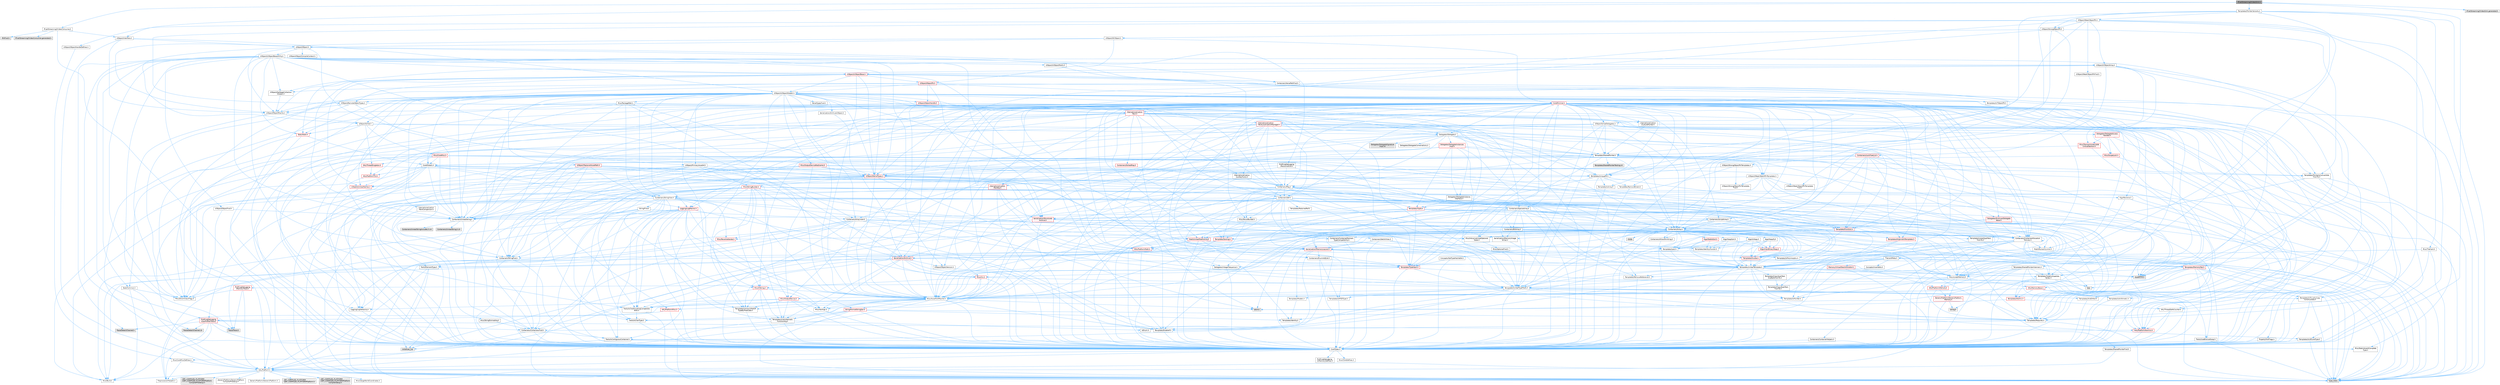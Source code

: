 digraph "IPixelStreaming2VideoSink.h"
{
 // INTERACTIVE_SVG=YES
 // LATEX_PDF_SIZE
  bgcolor="transparent";
  edge [fontname=Helvetica,fontsize=10,labelfontname=Helvetica,labelfontsize=10];
  node [fontname=Helvetica,fontsize=10,shape=box,height=0.2,width=0.4];
  Node1 [id="Node000001",label="IPixelStreaming2VideoSink.h",height=0.2,width=0.4,color="gray40", fillcolor="grey60", style="filled", fontcolor="black",tooltip=" "];
  Node1 -> Node2 [id="edge1_Node000001_Node000002",color="steelblue1",style="solid",tooltip=" "];
  Node2 [id="Node000002",label="CoreTypes.h",height=0.2,width=0.4,color="grey40", fillcolor="white", style="filled",URL="$dc/dec/CoreTypes_8h.html",tooltip=" "];
  Node2 -> Node3 [id="edge2_Node000002_Node000003",color="steelblue1",style="solid",tooltip=" "];
  Node3 [id="Node000003",label="HAL/Platform.h",height=0.2,width=0.4,color="grey40", fillcolor="white", style="filled",URL="$d9/dd0/Platform_8h.html",tooltip=" "];
  Node3 -> Node4 [id="edge3_Node000003_Node000004",color="steelblue1",style="solid",tooltip=" "];
  Node4 [id="Node000004",label="Misc/Build.h",height=0.2,width=0.4,color="grey40", fillcolor="white", style="filled",URL="$d3/dbb/Build_8h.html",tooltip=" "];
  Node3 -> Node5 [id="edge4_Node000003_Node000005",color="steelblue1",style="solid",tooltip=" "];
  Node5 [id="Node000005",label="Misc/LargeWorldCoordinates.h",height=0.2,width=0.4,color="grey40", fillcolor="white", style="filled",URL="$d2/dcb/LargeWorldCoordinates_8h.html",tooltip=" "];
  Node3 -> Node6 [id="edge5_Node000003_Node000006",color="steelblue1",style="solid",tooltip=" "];
  Node6 [id="Node000006",label="type_traits",height=0.2,width=0.4,color="grey60", fillcolor="#E0E0E0", style="filled",tooltip=" "];
  Node3 -> Node7 [id="edge6_Node000003_Node000007",color="steelblue1",style="solid",tooltip=" "];
  Node7 [id="Node000007",label="PreprocessorHelpers.h",height=0.2,width=0.4,color="grey40", fillcolor="white", style="filled",URL="$db/ddb/PreprocessorHelpers_8h.html",tooltip=" "];
  Node3 -> Node8 [id="edge7_Node000003_Node000008",color="steelblue1",style="solid",tooltip=" "];
  Node8 [id="Node000008",label="UBT_COMPILED_PLATFORM\l/UBT_COMPILED_PLATFORMPlatform\lCompilerPreSetup.h",height=0.2,width=0.4,color="grey60", fillcolor="#E0E0E0", style="filled",tooltip=" "];
  Node3 -> Node9 [id="edge8_Node000003_Node000009",color="steelblue1",style="solid",tooltip=" "];
  Node9 [id="Node000009",label="GenericPlatform/GenericPlatform\lCompilerPreSetup.h",height=0.2,width=0.4,color="grey40", fillcolor="white", style="filled",URL="$d9/dc8/GenericPlatformCompilerPreSetup_8h.html",tooltip=" "];
  Node3 -> Node10 [id="edge9_Node000003_Node000010",color="steelblue1",style="solid",tooltip=" "];
  Node10 [id="Node000010",label="GenericPlatform/GenericPlatform.h",height=0.2,width=0.4,color="grey40", fillcolor="white", style="filled",URL="$d6/d84/GenericPlatform_8h.html",tooltip=" "];
  Node3 -> Node11 [id="edge10_Node000003_Node000011",color="steelblue1",style="solid",tooltip=" "];
  Node11 [id="Node000011",label="UBT_COMPILED_PLATFORM\l/UBT_COMPILED_PLATFORMPlatform.h",height=0.2,width=0.4,color="grey60", fillcolor="#E0E0E0", style="filled",tooltip=" "];
  Node3 -> Node12 [id="edge11_Node000003_Node000012",color="steelblue1",style="solid",tooltip=" "];
  Node12 [id="Node000012",label="UBT_COMPILED_PLATFORM\l/UBT_COMPILED_PLATFORMPlatform\lCompilerSetup.h",height=0.2,width=0.4,color="grey60", fillcolor="#E0E0E0", style="filled",tooltip=" "];
  Node2 -> Node13 [id="edge12_Node000002_Node000013",color="steelblue1",style="solid",tooltip=" "];
  Node13 [id="Node000013",label="ProfilingDebugging\l/UMemoryDefines.h",height=0.2,width=0.4,color="grey40", fillcolor="white", style="filled",URL="$d2/da2/UMemoryDefines_8h.html",tooltip=" "];
  Node2 -> Node14 [id="edge13_Node000002_Node000014",color="steelblue1",style="solid",tooltip=" "];
  Node14 [id="Node000014",label="Misc/CoreMiscDefines.h",height=0.2,width=0.4,color="grey40", fillcolor="white", style="filled",URL="$da/d38/CoreMiscDefines_8h.html",tooltip=" "];
  Node14 -> Node3 [id="edge14_Node000014_Node000003",color="steelblue1",style="solid",tooltip=" "];
  Node14 -> Node7 [id="edge15_Node000014_Node000007",color="steelblue1",style="solid",tooltip=" "];
  Node2 -> Node15 [id="edge16_Node000002_Node000015",color="steelblue1",style="solid",tooltip=" "];
  Node15 [id="Node000015",label="Misc/CoreDefines.h",height=0.2,width=0.4,color="grey40", fillcolor="white", style="filled",URL="$d3/dd2/CoreDefines_8h.html",tooltip=" "];
  Node1 -> Node16 [id="edge17_Node000001_Node000016",color="steelblue1",style="solid",tooltip=" "];
  Node16 [id="Node000016",label="IPixelStreaming2VideoConsumer.h",height=0.2,width=0.4,color="grey40", fillcolor="white", style="filled",URL="$d6/d12/IPixelStreaming2VideoConsumer_8h.html",tooltip=" "];
  Node16 -> Node2 [id="edge18_Node000016_Node000002",color="steelblue1",style="solid",tooltip=" "];
  Node16 -> Node17 [id="edge19_Node000016_Node000017",color="steelblue1",style="solid",tooltip=" "];
  Node17 [id="Node000017",label="UObject/Interface.h",height=0.2,width=0.4,color="grey40", fillcolor="white", style="filled",URL="$d7/d91/Interface_8h.html",tooltip=" "];
  Node17 -> Node3 [id="edge20_Node000017_Node000003",color="steelblue1",style="solid",tooltip=" "];
  Node17 -> Node18 [id="edge21_Node000017_Node000018",color="steelblue1",style="solid",tooltip=" "];
  Node18 [id="Node000018",label="UObject/Object.h",height=0.2,width=0.4,color="grey40", fillcolor="white", style="filled",URL="$db/dbf/Object_8h.html",tooltip=" "];
  Node18 -> Node19 [id="edge22_Node000018_Node000019",color="steelblue1",style="solid",tooltip=" "];
  Node19 [id="Node000019",label="UObject/Script.h",height=0.2,width=0.4,color="grey40", fillcolor="white", style="filled",URL="$de/dc6/Script_8h.html",tooltip=" "];
  Node19 -> Node20 [id="edge23_Node000019_Node000020",color="steelblue1",style="solid",tooltip=" "];
  Node20 [id="Node000020",label="Delegates/Delegate.h",height=0.2,width=0.4,color="grey40", fillcolor="white", style="filled",URL="$d4/d80/Delegate_8h.html",tooltip=" "];
  Node20 -> Node2 [id="edge24_Node000020_Node000002",color="steelblue1",style="solid",tooltip=" "];
  Node20 -> Node21 [id="edge25_Node000020_Node000021",color="steelblue1",style="solid",tooltip=" "];
  Node21 [id="Node000021",label="Misc/AssertionMacros.h",height=0.2,width=0.4,color="grey40", fillcolor="white", style="filled",URL="$d0/dfa/AssertionMacros_8h.html",tooltip=" "];
  Node21 -> Node2 [id="edge26_Node000021_Node000002",color="steelblue1",style="solid",tooltip=" "];
  Node21 -> Node3 [id="edge27_Node000021_Node000003",color="steelblue1",style="solid",tooltip=" "];
  Node21 -> Node22 [id="edge28_Node000021_Node000022",color="steelblue1",style="solid",tooltip=" "];
  Node22 [id="Node000022",label="HAL/PlatformMisc.h",height=0.2,width=0.4,color="red", fillcolor="#FFF0F0", style="filled",URL="$d0/df5/PlatformMisc_8h.html",tooltip=" "];
  Node22 -> Node2 [id="edge29_Node000022_Node000002",color="steelblue1",style="solid",tooltip=" "];
  Node22 -> Node50 [id="edge30_Node000022_Node000050",color="steelblue1",style="solid",tooltip=" "];
  Node50 [id="Node000050",label="ProfilingDebugging\l/CpuProfilerTrace.h",height=0.2,width=0.4,color="red", fillcolor="#FFF0F0", style="filled",URL="$da/dcb/CpuProfilerTrace_8h.html",tooltip=" "];
  Node50 -> Node2 [id="edge31_Node000050_Node000002",color="steelblue1",style="solid",tooltip=" "];
  Node50 -> Node30 [id="edge32_Node000050_Node000030",color="steelblue1",style="solid",tooltip=" "];
  Node30 [id="Node000030",label="Containers/ContainersFwd.h",height=0.2,width=0.4,color="grey40", fillcolor="white", style="filled",URL="$d4/d0a/ContainersFwd_8h.html",tooltip=" "];
  Node30 -> Node3 [id="edge33_Node000030_Node000003",color="steelblue1",style="solid",tooltip=" "];
  Node30 -> Node2 [id="edge34_Node000030_Node000002",color="steelblue1",style="solid",tooltip=" "];
  Node30 -> Node27 [id="edge35_Node000030_Node000027",color="steelblue1",style="solid",tooltip=" "];
  Node27 [id="Node000027",label="Traits/IsContiguousContainer.h",height=0.2,width=0.4,color="grey40", fillcolor="white", style="filled",URL="$d5/d3c/IsContiguousContainer_8h.html",tooltip=" "];
  Node27 -> Node2 [id="edge36_Node000027_Node000002",color="steelblue1",style="solid",tooltip=" "];
  Node27 -> Node28 [id="edge37_Node000027_Node000028",color="steelblue1",style="solid",tooltip=" "];
  Node28 [id="Node000028",label="Misc/StaticAssertComplete\lType.h",height=0.2,width=0.4,color="grey40", fillcolor="white", style="filled",URL="$d5/d4e/StaticAssertCompleteType_8h.html",tooltip=" "];
  Node27 -> Node26 [id="edge38_Node000027_Node000026",color="steelblue1",style="solid",tooltip=" "];
  Node26 [id="Node000026",label="initializer_list",height=0.2,width=0.4,color="grey60", fillcolor="#E0E0E0", style="filled",tooltip=" "];
  Node50 -> Node51 [id="edge39_Node000050_Node000051",color="steelblue1",style="solid",tooltip=" "];
  Node51 [id="Node000051",label="HAL/PlatformAtomics.h",height=0.2,width=0.4,color="red", fillcolor="#FFF0F0", style="filled",URL="$d3/d36/PlatformAtomics_8h.html",tooltip=" "];
  Node51 -> Node2 [id="edge40_Node000051_Node000002",color="steelblue1",style="solid",tooltip=" "];
  Node50 -> Node7 [id="edge41_Node000050_Node000007",color="steelblue1",style="solid",tooltip=" "];
  Node50 -> Node4 [id="edge42_Node000050_Node000004",color="steelblue1",style="solid",tooltip=" "];
  Node50 -> Node55 [id="edge43_Node000050_Node000055",color="steelblue1",style="solid",tooltip=" "];
  Node55 [id="Node000055",label="Trace/Detail/Channel.h",height=0.2,width=0.4,color="grey60", fillcolor="#E0E0E0", style="filled",tooltip=" "];
  Node50 -> Node56 [id="edge44_Node000050_Node000056",color="steelblue1",style="solid",tooltip=" "];
  Node56 [id="Node000056",label="Trace/Detail/Channel.inl",height=0.2,width=0.4,color="grey60", fillcolor="#E0E0E0", style="filled",tooltip=" "];
  Node50 -> Node57 [id="edge45_Node000050_Node000057",color="steelblue1",style="solid",tooltip=" "];
  Node57 [id="Node000057",label="Trace/Trace.h",height=0.2,width=0.4,color="grey60", fillcolor="#E0E0E0", style="filled",tooltip=" "];
  Node21 -> Node7 [id="edge46_Node000021_Node000007",color="steelblue1",style="solid",tooltip=" "];
  Node21 -> Node58 [id="edge47_Node000021_Node000058",color="steelblue1",style="solid",tooltip=" "];
  Node58 [id="Node000058",label="Templates/EnableIf.h",height=0.2,width=0.4,color="grey40", fillcolor="white", style="filled",URL="$d7/d60/EnableIf_8h.html",tooltip=" "];
  Node58 -> Node2 [id="edge48_Node000058_Node000002",color="steelblue1",style="solid",tooltip=" "];
  Node21 -> Node59 [id="edge49_Node000021_Node000059",color="steelblue1",style="solid",tooltip=" "];
  Node59 [id="Node000059",label="Templates/IsArrayOrRefOf\lTypeByPredicate.h",height=0.2,width=0.4,color="grey40", fillcolor="white", style="filled",URL="$d6/da1/IsArrayOrRefOfTypeByPredicate_8h.html",tooltip=" "];
  Node59 -> Node2 [id="edge50_Node000059_Node000002",color="steelblue1",style="solid",tooltip=" "];
  Node21 -> Node60 [id="edge51_Node000021_Node000060",color="steelblue1",style="solid",tooltip=" "];
  Node60 [id="Node000060",label="Templates/IsValidVariadic\lFunctionArg.h",height=0.2,width=0.4,color="grey40", fillcolor="white", style="filled",URL="$d0/dc8/IsValidVariadicFunctionArg_8h.html",tooltip=" "];
  Node60 -> Node2 [id="edge52_Node000060_Node000002",color="steelblue1",style="solid",tooltip=" "];
  Node60 -> Node61 [id="edge53_Node000060_Node000061",color="steelblue1",style="solid",tooltip=" "];
  Node61 [id="Node000061",label="IsEnum.h",height=0.2,width=0.4,color="grey40", fillcolor="white", style="filled",URL="$d4/de5/IsEnum_8h.html",tooltip=" "];
  Node60 -> Node6 [id="edge54_Node000060_Node000006",color="steelblue1",style="solid",tooltip=" "];
  Node21 -> Node62 [id="edge55_Node000021_Node000062",color="steelblue1",style="solid",tooltip=" "];
  Node62 [id="Node000062",label="Traits/IsCharEncodingCompatible\lWith.h",height=0.2,width=0.4,color="grey40", fillcolor="white", style="filled",URL="$df/dd1/IsCharEncodingCompatibleWith_8h.html",tooltip=" "];
  Node62 -> Node6 [id="edge56_Node000062_Node000006",color="steelblue1",style="solid",tooltip=" "];
  Node62 -> Node63 [id="edge57_Node000062_Node000063",color="steelblue1",style="solid",tooltip=" "];
  Node63 [id="Node000063",label="Traits/IsCharType.h",height=0.2,width=0.4,color="grey40", fillcolor="white", style="filled",URL="$db/d51/IsCharType_8h.html",tooltip=" "];
  Node63 -> Node2 [id="edge58_Node000063_Node000002",color="steelblue1",style="solid",tooltip=" "];
  Node21 -> Node64 [id="edge59_Node000021_Node000064",color="steelblue1",style="solid",tooltip=" "];
  Node64 [id="Node000064",label="Misc/VarArgs.h",height=0.2,width=0.4,color="grey40", fillcolor="white", style="filled",URL="$d5/d6f/VarArgs_8h.html",tooltip=" "];
  Node64 -> Node2 [id="edge60_Node000064_Node000002",color="steelblue1",style="solid",tooltip=" "];
  Node21 -> Node65 [id="edge61_Node000021_Node000065",color="steelblue1",style="solid",tooltip=" "];
  Node65 [id="Node000065",label="String/FormatStringSan.h",height=0.2,width=0.4,color="red", fillcolor="#FFF0F0", style="filled",URL="$d3/d8b/FormatStringSan_8h.html",tooltip=" "];
  Node65 -> Node6 [id="edge62_Node000065_Node000006",color="steelblue1",style="solid",tooltip=" "];
  Node65 -> Node2 [id="edge63_Node000065_Node000002",color="steelblue1",style="solid",tooltip=" "];
  Node65 -> Node66 [id="edge64_Node000065_Node000066",color="steelblue1",style="solid",tooltip=" "];
  Node66 [id="Node000066",label="Templates/Requires.h",height=0.2,width=0.4,color="grey40", fillcolor="white", style="filled",URL="$dc/d96/Requires_8h.html",tooltip=" "];
  Node66 -> Node58 [id="edge65_Node000066_Node000058",color="steelblue1",style="solid",tooltip=" "];
  Node66 -> Node6 [id="edge66_Node000066_Node000006",color="steelblue1",style="solid",tooltip=" "];
  Node65 -> Node67 [id="edge67_Node000065_Node000067",color="steelblue1",style="solid",tooltip=" "];
  Node67 [id="Node000067",label="Templates/Identity.h",height=0.2,width=0.4,color="grey40", fillcolor="white", style="filled",URL="$d0/dd5/Identity_8h.html",tooltip=" "];
  Node65 -> Node60 [id="edge68_Node000065_Node000060",color="steelblue1",style="solid",tooltip=" "];
  Node65 -> Node63 [id="edge69_Node000065_Node000063",color="steelblue1",style="solid",tooltip=" "];
  Node65 -> Node30 [id="edge70_Node000065_Node000030",color="steelblue1",style="solid",tooltip=" "];
  Node21 -> Node71 [id="edge71_Node000021_Node000071",color="steelblue1",style="solid",tooltip=" "];
  Node71 [id="Node000071",label="atomic",height=0.2,width=0.4,color="grey60", fillcolor="#E0E0E0", style="filled",tooltip=" "];
  Node20 -> Node72 [id="edge72_Node000020_Node000072",color="steelblue1",style="solid",tooltip=" "];
  Node72 [id="Node000072",label="UObject/NameTypes.h",height=0.2,width=0.4,color="red", fillcolor="#FFF0F0", style="filled",URL="$d6/d35/NameTypes_8h.html",tooltip=" "];
  Node72 -> Node2 [id="edge73_Node000072_Node000002",color="steelblue1",style="solid",tooltip=" "];
  Node72 -> Node21 [id="edge74_Node000072_Node000021",color="steelblue1",style="solid",tooltip=" "];
  Node72 -> Node73 [id="edge75_Node000072_Node000073",color="steelblue1",style="solid",tooltip=" "];
  Node73 [id="Node000073",label="HAL/UnrealMemory.h",height=0.2,width=0.4,color="grey40", fillcolor="white", style="filled",URL="$d9/d96/UnrealMemory_8h.html",tooltip=" "];
  Node73 -> Node2 [id="edge76_Node000073_Node000002",color="steelblue1",style="solid",tooltip=" "];
  Node73 -> Node74 [id="edge77_Node000073_Node000074",color="steelblue1",style="solid",tooltip=" "];
  Node74 [id="Node000074",label="GenericPlatform/GenericPlatform\lMemory.h",height=0.2,width=0.4,color="red", fillcolor="#FFF0F0", style="filled",URL="$dd/d22/GenericPlatformMemory_8h.html",tooltip=" "];
  Node74 -> Node2 [id="edge78_Node000074_Node000002",color="steelblue1",style="solid",tooltip=" "];
  Node74 -> Node43 [id="edge79_Node000074_Node000043",color="steelblue1",style="solid",tooltip=" "];
  Node43 [id="Node000043",label="string.h",height=0.2,width=0.4,color="grey60", fillcolor="#E0E0E0", style="filled",tooltip=" "];
  Node73 -> Node77 [id="edge80_Node000073_Node000077",color="steelblue1",style="solid",tooltip=" "];
  Node77 [id="Node000077",label="HAL/MemoryBase.h",height=0.2,width=0.4,color="red", fillcolor="#FFF0F0", style="filled",URL="$d6/d9f/MemoryBase_8h.html",tooltip=" "];
  Node77 -> Node2 [id="edge81_Node000077_Node000002",color="steelblue1",style="solid",tooltip=" "];
  Node77 -> Node51 [id="edge82_Node000077_Node000051",color="steelblue1",style="solid",tooltip=" "];
  Node77 -> Node79 [id="edge83_Node000077_Node000079",color="steelblue1",style="solid",tooltip=" "];
  Node79 [id="Node000079",label="Misc/OutputDevice.h",height=0.2,width=0.4,color="red", fillcolor="#FFF0F0", style="filled",URL="$d7/d32/OutputDevice_8h.html",tooltip=" "];
  Node79 -> Node2 [id="edge84_Node000079_Node000002",color="steelblue1",style="solid",tooltip=" "];
  Node79 -> Node80 [id="edge85_Node000079_Node000080",color="steelblue1",style="solid",tooltip=" "];
  Node80 [id="Node000080",label="Logging/LogVerbosity.h",height=0.2,width=0.4,color="grey40", fillcolor="white", style="filled",URL="$d2/d8f/LogVerbosity_8h.html",tooltip=" "];
  Node80 -> Node2 [id="edge86_Node000080_Node000002",color="steelblue1",style="solid",tooltip=" "];
  Node79 -> Node64 [id="edge87_Node000079_Node000064",color="steelblue1",style="solid",tooltip=" "];
  Node79 -> Node59 [id="edge88_Node000079_Node000059",color="steelblue1",style="solid",tooltip=" "];
  Node79 -> Node60 [id="edge89_Node000079_Node000060",color="steelblue1",style="solid",tooltip=" "];
  Node79 -> Node62 [id="edge90_Node000079_Node000062",color="steelblue1",style="solid",tooltip=" "];
  Node77 -> Node81 [id="edge91_Node000077_Node000081",color="steelblue1",style="solid",tooltip=" "];
  Node81 [id="Node000081",label="Templates/Atomic.h",height=0.2,width=0.4,color="red", fillcolor="#FFF0F0", style="filled",URL="$d3/d91/Atomic_8h.html",tooltip=" "];
  Node81 -> Node82 [id="edge92_Node000081_Node000082",color="steelblue1",style="solid",tooltip=" "];
  Node82 [id="Node000082",label="HAL/ThreadSafeCounter.h",height=0.2,width=0.4,color="grey40", fillcolor="white", style="filled",URL="$dc/dc9/ThreadSafeCounter_8h.html",tooltip=" "];
  Node82 -> Node2 [id="edge93_Node000082_Node000002",color="steelblue1",style="solid",tooltip=" "];
  Node82 -> Node51 [id="edge94_Node000082_Node000051",color="steelblue1",style="solid",tooltip=" "];
  Node81 -> Node71 [id="edge95_Node000081_Node000071",color="steelblue1",style="solid",tooltip=" "];
  Node73 -> Node90 [id="edge96_Node000073_Node000090",color="steelblue1",style="solid",tooltip=" "];
  Node90 [id="Node000090",label="HAL/PlatformMemory.h",height=0.2,width=0.4,color="red", fillcolor="#FFF0F0", style="filled",URL="$de/d68/PlatformMemory_8h.html",tooltip=" "];
  Node90 -> Node2 [id="edge97_Node000090_Node000002",color="steelblue1",style="solid",tooltip=" "];
  Node90 -> Node74 [id="edge98_Node000090_Node000074",color="steelblue1",style="solid",tooltip=" "];
  Node73 -> Node92 [id="edge99_Node000073_Node000092",color="steelblue1",style="solid",tooltip=" "];
  Node92 [id="Node000092",label="ProfilingDebugging\l/MemoryTrace.h",height=0.2,width=0.4,color="red", fillcolor="#FFF0F0", style="filled",URL="$da/dd7/MemoryTrace_8h.html",tooltip=" "];
  Node92 -> Node3 [id="edge100_Node000092_Node000003",color="steelblue1",style="solid",tooltip=" "];
  Node92 -> Node46 [id="edge101_Node000092_Node000046",color="steelblue1",style="solid",tooltip=" "];
  Node46 [id="Node000046",label="Misc/EnumClassFlags.h",height=0.2,width=0.4,color="grey40", fillcolor="white", style="filled",URL="$d8/de7/EnumClassFlags_8h.html",tooltip=" "];
  Node92 -> Node57 [id="edge102_Node000092_Node000057",color="steelblue1",style="solid",tooltip=" "];
  Node73 -> Node93 [id="edge103_Node000073_Node000093",color="steelblue1",style="solid",tooltip=" "];
  Node93 [id="Node000093",label="Templates/IsPointer.h",height=0.2,width=0.4,color="grey40", fillcolor="white", style="filled",URL="$d7/d05/IsPointer_8h.html",tooltip=" "];
  Node93 -> Node2 [id="edge104_Node000093_Node000002",color="steelblue1",style="solid",tooltip=" "];
  Node72 -> Node94 [id="edge105_Node000072_Node000094",color="steelblue1",style="solid",tooltip=" "];
  Node94 [id="Node000094",label="Templates/UnrealTypeTraits.h",height=0.2,width=0.4,color="grey40", fillcolor="white", style="filled",URL="$d2/d2d/UnrealTypeTraits_8h.html",tooltip=" "];
  Node94 -> Node2 [id="edge106_Node000094_Node000002",color="steelblue1",style="solid",tooltip=" "];
  Node94 -> Node93 [id="edge107_Node000094_Node000093",color="steelblue1",style="solid",tooltip=" "];
  Node94 -> Node21 [id="edge108_Node000094_Node000021",color="steelblue1",style="solid",tooltip=" "];
  Node94 -> Node86 [id="edge109_Node000094_Node000086",color="steelblue1",style="solid",tooltip=" "];
  Node86 [id="Node000086",label="Templates/AndOrNot.h",height=0.2,width=0.4,color="grey40", fillcolor="white", style="filled",URL="$db/d0a/AndOrNot_8h.html",tooltip=" "];
  Node86 -> Node2 [id="edge110_Node000086_Node000002",color="steelblue1",style="solid",tooltip=" "];
  Node94 -> Node58 [id="edge111_Node000094_Node000058",color="steelblue1",style="solid",tooltip=" "];
  Node94 -> Node95 [id="edge112_Node000094_Node000095",color="steelblue1",style="solid",tooltip=" "];
  Node95 [id="Node000095",label="Templates/IsArithmetic.h",height=0.2,width=0.4,color="grey40", fillcolor="white", style="filled",URL="$d2/d5d/IsArithmetic_8h.html",tooltip=" "];
  Node95 -> Node2 [id="edge113_Node000095_Node000002",color="steelblue1",style="solid",tooltip=" "];
  Node94 -> Node61 [id="edge114_Node000094_Node000061",color="steelblue1",style="solid",tooltip=" "];
  Node94 -> Node96 [id="edge115_Node000094_Node000096",color="steelblue1",style="solid",tooltip=" "];
  Node96 [id="Node000096",label="Templates/Models.h",height=0.2,width=0.4,color="grey40", fillcolor="white", style="filled",URL="$d3/d0c/Models_8h.html",tooltip=" "];
  Node96 -> Node67 [id="edge116_Node000096_Node000067",color="steelblue1",style="solid",tooltip=" "];
  Node94 -> Node97 [id="edge117_Node000094_Node000097",color="steelblue1",style="solid",tooltip=" "];
  Node97 [id="Node000097",label="Templates/IsPODType.h",height=0.2,width=0.4,color="grey40", fillcolor="white", style="filled",URL="$d7/db1/IsPODType_8h.html",tooltip=" "];
  Node97 -> Node2 [id="edge118_Node000097_Node000002",color="steelblue1",style="solid",tooltip=" "];
  Node94 -> Node98 [id="edge119_Node000094_Node000098",color="steelblue1",style="solid",tooltip=" "];
  Node98 [id="Node000098",label="Templates/IsUECoreType.h",height=0.2,width=0.4,color="grey40", fillcolor="white", style="filled",URL="$d1/db8/IsUECoreType_8h.html",tooltip=" "];
  Node98 -> Node2 [id="edge120_Node000098_Node000002",color="steelblue1",style="solid",tooltip=" "];
  Node98 -> Node6 [id="edge121_Node000098_Node000006",color="steelblue1",style="solid",tooltip=" "];
  Node94 -> Node87 [id="edge122_Node000094_Node000087",color="steelblue1",style="solid",tooltip=" "];
  Node87 [id="Node000087",label="Templates/IsTriviallyCopy\lConstructible.h",height=0.2,width=0.4,color="grey40", fillcolor="white", style="filled",URL="$d3/d78/IsTriviallyCopyConstructible_8h.html",tooltip=" "];
  Node87 -> Node2 [id="edge123_Node000087_Node000002",color="steelblue1",style="solid",tooltip=" "];
  Node87 -> Node6 [id="edge124_Node000087_Node000006",color="steelblue1",style="solid",tooltip=" "];
  Node72 -> Node99 [id="edge125_Node000072_Node000099",color="steelblue1",style="solid",tooltip=" "];
  Node99 [id="Node000099",label="Templates/UnrealTemplate.h",height=0.2,width=0.4,color="grey40", fillcolor="white", style="filled",URL="$d4/d24/UnrealTemplate_8h.html",tooltip=" "];
  Node99 -> Node2 [id="edge126_Node000099_Node000002",color="steelblue1",style="solid",tooltip=" "];
  Node99 -> Node93 [id="edge127_Node000099_Node000093",color="steelblue1",style="solid",tooltip=" "];
  Node99 -> Node73 [id="edge128_Node000099_Node000073",color="steelblue1",style="solid",tooltip=" "];
  Node99 -> Node100 [id="edge129_Node000099_Node000100",color="steelblue1",style="solid",tooltip=" "];
  Node100 [id="Node000100",label="Templates/CopyQualifiers\lAndRefsFromTo.h",height=0.2,width=0.4,color="grey40", fillcolor="white", style="filled",URL="$d3/db3/CopyQualifiersAndRefsFromTo_8h.html",tooltip=" "];
  Node100 -> Node101 [id="edge130_Node000100_Node000101",color="steelblue1",style="solid",tooltip=" "];
  Node101 [id="Node000101",label="Templates/CopyQualifiers\lFromTo.h",height=0.2,width=0.4,color="grey40", fillcolor="white", style="filled",URL="$d5/db4/CopyQualifiersFromTo_8h.html",tooltip=" "];
  Node99 -> Node94 [id="edge131_Node000099_Node000094",color="steelblue1",style="solid",tooltip=" "];
  Node99 -> Node102 [id="edge132_Node000099_Node000102",color="steelblue1",style="solid",tooltip=" "];
  Node102 [id="Node000102",label="Templates/RemoveReference.h",height=0.2,width=0.4,color="grey40", fillcolor="white", style="filled",URL="$da/dbe/RemoveReference_8h.html",tooltip=" "];
  Node102 -> Node2 [id="edge133_Node000102_Node000002",color="steelblue1",style="solid",tooltip=" "];
  Node99 -> Node66 [id="edge134_Node000099_Node000066",color="steelblue1",style="solid",tooltip=" "];
  Node99 -> Node103 [id="edge135_Node000099_Node000103",color="steelblue1",style="solid",tooltip=" "];
  Node103 [id="Node000103",label="Templates/TypeCompatible\lBytes.h",height=0.2,width=0.4,color="grey40", fillcolor="white", style="filled",URL="$df/d0a/TypeCompatibleBytes_8h.html",tooltip=" "];
  Node103 -> Node2 [id="edge136_Node000103_Node000002",color="steelblue1",style="solid",tooltip=" "];
  Node103 -> Node43 [id="edge137_Node000103_Node000043",color="steelblue1",style="solid",tooltip=" "];
  Node103 -> Node35 [id="edge138_Node000103_Node000035",color="steelblue1",style="solid",tooltip=" "];
  Node35 [id="Node000035",label="new",height=0.2,width=0.4,color="grey60", fillcolor="#E0E0E0", style="filled",tooltip=" "];
  Node103 -> Node6 [id="edge139_Node000103_Node000006",color="steelblue1",style="solid",tooltip=" "];
  Node99 -> Node67 [id="edge140_Node000099_Node000067",color="steelblue1",style="solid",tooltip=" "];
  Node99 -> Node27 [id="edge141_Node000099_Node000027",color="steelblue1",style="solid",tooltip=" "];
  Node99 -> Node104 [id="edge142_Node000099_Node000104",color="steelblue1",style="solid",tooltip=" "];
  Node104 [id="Node000104",label="Traits/UseBitwiseSwap.h",height=0.2,width=0.4,color="grey40", fillcolor="white", style="filled",URL="$db/df3/UseBitwiseSwap_8h.html",tooltip=" "];
  Node104 -> Node2 [id="edge143_Node000104_Node000002",color="steelblue1",style="solid",tooltip=" "];
  Node104 -> Node6 [id="edge144_Node000104_Node000006",color="steelblue1",style="solid",tooltip=" "];
  Node99 -> Node6 [id="edge145_Node000099_Node000006",color="steelblue1",style="solid",tooltip=" "];
  Node72 -> Node105 [id="edge146_Node000072_Node000105",color="steelblue1",style="solid",tooltip=" "];
  Node105 [id="Node000105",label="Containers/UnrealString.h",height=0.2,width=0.4,color="grey40", fillcolor="white", style="filled",URL="$d5/dba/UnrealString_8h.html",tooltip=" "];
  Node105 -> Node106 [id="edge147_Node000105_Node000106",color="steelblue1",style="solid",tooltip=" "];
  Node106 [id="Node000106",label="Containers/UnrealStringIncludes.h.inl",height=0.2,width=0.4,color="grey60", fillcolor="#E0E0E0", style="filled",tooltip=" "];
  Node105 -> Node107 [id="edge148_Node000105_Node000107",color="steelblue1",style="solid",tooltip=" "];
  Node107 [id="Node000107",label="Containers/UnrealString.h.inl",height=0.2,width=0.4,color="grey60", fillcolor="#E0E0E0", style="filled",tooltip=" "];
  Node105 -> Node108 [id="edge149_Node000105_Node000108",color="steelblue1",style="solid",tooltip=" "];
  Node108 [id="Node000108",label="Misc/StringFormatArg.h",height=0.2,width=0.4,color="grey40", fillcolor="white", style="filled",URL="$d2/d16/StringFormatArg_8h.html",tooltip=" "];
  Node108 -> Node30 [id="edge150_Node000108_Node000030",color="steelblue1",style="solid",tooltip=" "];
  Node72 -> Node24 [id="edge151_Node000072_Node000024",color="steelblue1",style="solid",tooltip=" "];
  Node24 [id="Node000024",label="Containers/StringFwd.h",height=0.2,width=0.4,color="grey40", fillcolor="white", style="filled",URL="$df/d37/StringFwd_8h.html",tooltip=" "];
  Node24 -> Node2 [id="edge152_Node000024_Node000002",color="steelblue1",style="solid",tooltip=" "];
  Node24 -> Node25 [id="edge153_Node000024_Node000025",color="steelblue1",style="solid",tooltip=" "];
  Node25 [id="Node000025",label="Traits/ElementType.h",height=0.2,width=0.4,color="grey40", fillcolor="white", style="filled",URL="$d5/d4f/ElementType_8h.html",tooltip=" "];
  Node25 -> Node3 [id="edge154_Node000025_Node000003",color="steelblue1",style="solid",tooltip=" "];
  Node25 -> Node26 [id="edge155_Node000025_Node000026",color="steelblue1",style="solid",tooltip=" "];
  Node25 -> Node6 [id="edge156_Node000025_Node000006",color="steelblue1",style="solid",tooltip=" "];
  Node24 -> Node27 [id="edge157_Node000024_Node000027",color="steelblue1",style="solid",tooltip=" "];
  Node72 -> Node177 [id="edge158_Node000072_Node000177",color="steelblue1",style="solid",tooltip=" "];
  Node177 [id="Node000177",label="UObject/UnrealNames.h",height=0.2,width=0.4,color="red", fillcolor="#FFF0F0", style="filled",URL="$d8/db1/UnrealNames_8h.html",tooltip=" "];
  Node177 -> Node2 [id="edge159_Node000177_Node000002",color="steelblue1",style="solid",tooltip=" "];
  Node72 -> Node81 [id="edge160_Node000072_Node000081",color="steelblue1",style="solid",tooltip=" "];
  Node72 -> Node143 [id="edge161_Node000072_Node000143",color="steelblue1",style="solid",tooltip=" "];
  Node143 [id="Node000143",label="Serialization/MemoryLayout.h",height=0.2,width=0.4,color="red", fillcolor="#FFF0F0", style="filled",URL="$d7/d66/MemoryLayout_8h.html",tooltip=" "];
  Node143 -> Node146 [id="edge162_Node000143_Node000146",color="steelblue1",style="solid",tooltip=" "];
  Node146 [id="Node000146",label="Containers/EnumAsByte.h",height=0.2,width=0.4,color="grey40", fillcolor="white", style="filled",URL="$d6/d9a/EnumAsByte_8h.html",tooltip=" "];
  Node146 -> Node2 [id="edge163_Node000146_Node000002",color="steelblue1",style="solid",tooltip=" "];
  Node146 -> Node97 [id="edge164_Node000146_Node000097",color="steelblue1",style="solid",tooltip=" "];
  Node146 -> Node147 [id="edge165_Node000146_Node000147",color="steelblue1",style="solid",tooltip=" "];
  Node147 [id="Node000147",label="Templates/TypeHash.h",height=0.2,width=0.4,color="red", fillcolor="#FFF0F0", style="filled",URL="$d1/d62/TypeHash_8h.html",tooltip=" "];
  Node147 -> Node2 [id="edge166_Node000147_Node000002",color="steelblue1",style="solid",tooltip=" "];
  Node147 -> Node66 [id="edge167_Node000147_Node000066",color="steelblue1",style="solid",tooltip=" "];
  Node147 -> Node148 [id="edge168_Node000147_Node000148",color="steelblue1",style="solid",tooltip=" "];
  Node148 [id="Node000148",label="Misc/Crc.h",height=0.2,width=0.4,color="red", fillcolor="#FFF0F0", style="filled",URL="$d4/dd2/Crc_8h.html",tooltip=" "];
  Node148 -> Node2 [id="edge169_Node000148_Node000002",color="steelblue1",style="solid",tooltip=" "];
  Node148 -> Node21 [id="edge170_Node000148_Node000021",color="steelblue1",style="solid",tooltip=" "];
  Node148 -> Node149 [id="edge171_Node000148_Node000149",color="steelblue1",style="solid",tooltip=" "];
  Node149 [id="Node000149",label="Misc/CString.h",height=0.2,width=0.4,color="red", fillcolor="#FFF0F0", style="filled",URL="$d2/d49/CString_8h.html",tooltip=" "];
  Node149 -> Node2 [id="edge172_Node000149_Node000002",color="steelblue1",style="solid",tooltip=" "];
  Node149 -> Node21 [id="edge173_Node000149_Node000021",color="steelblue1",style="solid",tooltip=" "];
  Node149 -> Node64 [id="edge174_Node000149_Node000064",color="steelblue1",style="solid",tooltip=" "];
  Node149 -> Node59 [id="edge175_Node000149_Node000059",color="steelblue1",style="solid",tooltip=" "];
  Node149 -> Node60 [id="edge176_Node000149_Node000060",color="steelblue1",style="solid",tooltip=" "];
  Node149 -> Node62 [id="edge177_Node000149_Node000062",color="steelblue1",style="solid",tooltip=" "];
  Node148 -> Node94 [id="edge178_Node000148_Node000094",color="steelblue1",style="solid",tooltip=" "];
  Node148 -> Node63 [id="edge179_Node000148_Node000063",color="steelblue1",style="solid",tooltip=" "];
  Node147 -> Node6 [id="edge180_Node000147_Node000006",color="steelblue1",style="solid",tooltip=" "];
  Node143 -> Node24 [id="edge181_Node000143_Node000024",color="steelblue1",style="solid",tooltip=" "];
  Node143 -> Node73 [id="edge182_Node000143_Node000073",color="steelblue1",style="solid",tooltip=" "];
  Node143 -> Node58 [id="edge183_Node000143_Node000058",color="steelblue1",style="solid",tooltip=" "];
  Node143 -> Node123 [id="edge184_Node000143_Node000123",color="steelblue1",style="solid",tooltip=" "];
  Node123 [id="Node000123",label="Templates/IsPolymorphic.h",height=0.2,width=0.4,color="grey40", fillcolor="white", style="filled",URL="$dc/d20/IsPolymorphic_8h.html",tooltip=" "];
  Node143 -> Node96 [id="edge185_Node000143_Node000096",color="steelblue1",style="solid",tooltip=" "];
  Node143 -> Node99 [id="edge186_Node000143_Node000099",color="steelblue1",style="solid",tooltip=" "];
  Node72 -> Node126 [id="edge187_Node000072_Node000126",color="steelblue1",style="solid",tooltip=" "];
  Node126 [id="Node000126",label="Misc/IntrusiveUnsetOptional\lState.h",height=0.2,width=0.4,color="grey40", fillcolor="white", style="filled",URL="$d2/d0a/IntrusiveUnsetOptionalState_8h.html",tooltip=" "];
  Node126 -> Node127 [id="edge188_Node000126_Node000127",color="steelblue1",style="solid",tooltip=" "];
  Node127 [id="Node000127",label="Misc/OptionalFwd.h",height=0.2,width=0.4,color="grey40", fillcolor="white", style="filled",URL="$dc/d50/OptionalFwd_8h.html",tooltip=" "];
  Node72 -> Node179 [id="edge189_Node000072_Node000179",color="steelblue1",style="solid",tooltip=" "];
  Node179 [id="Node000179",label="Misc/StringBuilder.h",height=0.2,width=0.4,color="red", fillcolor="#FFF0F0", style="filled",URL="$d4/d52/StringBuilder_8h.html",tooltip=" "];
  Node179 -> Node24 [id="edge190_Node000179_Node000024",color="steelblue1",style="solid",tooltip=" "];
  Node179 -> Node180 [id="edge191_Node000179_Node000180",color="steelblue1",style="solid",tooltip=" "];
  Node180 [id="Node000180",label="Containers/StringView.h",height=0.2,width=0.4,color="grey40", fillcolor="white", style="filled",URL="$dd/dea/StringView_8h.html",tooltip=" "];
  Node180 -> Node2 [id="edge192_Node000180_Node000002",color="steelblue1",style="solid",tooltip=" "];
  Node180 -> Node24 [id="edge193_Node000180_Node000024",color="steelblue1",style="solid",tooltip=" "];
  Node180 -> Node73 [id="edge194_Node000180_Node000073",color="steelblue1",style="solid",tooltip=" "];
  Node180 -> Node44 [id="edge195_Node000180_Node000044",color="steelblue1",style="solid",tooltip=" "];
  Node44 [id="Node000044",label="Math/NumericLimits.h",height=0.2,width=0.4,color="grey40", fillcolor="white", style="filled",URL="$df/d1b/NumericLimits_8h.html",tooltip=" "];
  Node44 -> Node2 [id="edge196_Node000044_Node000002",color="steelblue1",style="solid",tooltip=" "];
  Node180 -> Node174 [id="edge197_Node000180_Node000174",color="steelblue1",style="solid",tooltip=" "];
  Node174 [id="Node000174",label="Math/UnrealMathUtility.h",height=0.2,width=0.4,color="red", fillcolor="#FFF0F0", style="filled",URL="$db/db8/UnrealMathUtility_8h.html",tooltip=" "];
  Node174 -> Node2 [id="edge198_Node000174_Node000002",color="steelblue1",style="solid",tooltip=" "];
  Node174 -> Node21 [id="edge199_Node000174_Node000021",color="steelblue1",style="solid",tooltip=" "];
  Node174 -> Node115 [id="edge200_Node000174_Node000115",color="steelblue1",style="solid",tooltip=" "];
  Node115 [id="Node000115",label="HAL/PlatformMath.h",height=0.2,width=0.4,color="red", fillcolor="#FFF0F0", style="filled",URL="$dc/d53/PlatformMath_8h.html",tooltip=" "];
  Node115 -> Node2 [id="edge201_Node000115_Node000002",color="steelblue1",style="solid",tooltip=" "];
  Node174 -> Node67 [id="edge202_Node000174_Node000067",color="steelblue1",style="solid",tooltip=" "];
  Node174 -> Node66 [id="edge203_Node000174_Node000066",color="steelblue1",style="solid",tooltip=" "];
  Node180 -> Node148 [id="edge204_Node000180_Node000148",color="steelblue1",style="solid",tooltip=" "];
  Node180 -> Node149 [id="edge205_Node000180_Node000149",color="steelblue1",style="solid",tooltip=" "];
  Node180 -> Node128 [id="edge206_Node000180_Node000128",color="steelblue1",style="solid",tooltip=" "];
  Node128 [id="Node000128",label="Misc/ReverseIterate.h",height=0.2,width=0.4,color="red", fillcolor="#FFF0F0", style="filled",URL="$db/de3/ReverseIterate_8h.html",tooltip=" "];
  Node128 -> Node3 [id="edge207_Node000128_Node000003",color="steelblue1",style="solid",tooltip=" "];
  Node180 -> Node181 [id="edge208_Node000180_Node000181",color="steelblue1",style="solid",tooltip=" "];
  Node181 [id="Node000181",label="String/Find.h",height=0.2,width=0.4,color="grey40", fillcolor="white", style="filled",URL="$d7/dda/String_2Find_8h.html",tooltip=" "];
  Node181 -> Node182 [id="edge209_Node000181_Node000182",color="steelblue1",style="solid",tooltip=" "];
  Node182 [id="Node000182",label="Containers/ArrayView.h",height=0.2,width=0.4,color="grey40", fillcolor="white", style="filled",URL="$d7/df4/ArrayView_8h.html",tooltip=" "];
  Node182 -> Node2 [id="edge210_Node000182_Node000002",color="steelblue1",style="solid",tooltip=" "];
  Node182 -> Node30 [id="edge211_Node000182_Node000030",color="steelblue1",style="solid",tooltip=" "];
  Node182 -> Node21 [id="edge212_Node000182_Node000021",color="steelblue1",style="solid",tooltip=" "];
  Node182 -> Node128 [id="edge213_Node000182_Node000128",color="steelblue1",style="solid",tooltip=" "];
  Node182 -> Node126 [id="edge214_Node000182_Node000126",color="steelblue1",style="solid",tooltip=" "];
  Node182 -> Node158 [id="edge215_Node000182_Node000158",color="steelblue1",style="solid",tooltip=" "];
  Node158 [id="Node000158",label="Templates/Invoke.h",height=0.2,width=0.4,color="red", fillcolor="#FFF0F0", style="filled",URL="$d7/deb/Invoke_8h.html",tooltip=" "];
  Node158 -> Node2 [id="edge216_Node000158_Node000002",color="steelblue1",style="solid",tooltip=" "];
  Node158 -> Node99 [id="edge217_Node000158_Node000099",color="steelblue1",style="solid",tooltip=" "];
  Node158 -> Node6 [id="edge218_Node000158_Node000006",color="steelblue1",style="solid",tooltip=" "];
  Node182 -> Node94 [id="edge219_Node000182_Node000094",color="steelblue1",style="solid",tooltip=" "];
  Node182 -> Node25 [id="edge220_Node000182_Node000025",color="steelblue1",style="solid",tooltip=" "];
  Node182 -> Node125 [id="edge221_Node000182_Node000125",color="steelblue1",style="solid",tooltip=" "];
  Node125 [id="Node000125",label="Containers/Array.h",height=0.2,width=0.4,color="grey40", fillcolor="white", style="filled",URL="$df/dd0/Array_8h.html",tooltip=" "];
  Node125 -> Node2 [id="edge222_Node000125_Node000002",color="steelblue1",style="solid",tooltip=" "];
  Node125 -> Node21 [id="edge223_Node000125_Node000021",color="steelblue1",style="solid",tooltip=" "];
  Node125 -> Node126 [id="edge224_Node000125_Node000126",color="steelblue1",style="solid",tooltip=" "];
  Node125 -> Node128 [id="edge225_Node000125_Node000128",color="steelblue1",style="solid",tooltip=" "];
  Node125 -> Node73 [id="edge226_Node000125_Node000073",color="steelblue1",style="solid",tooltip=" "];
  Node125 -> Node94 [id="edge227_Node000125_Node000094",color="steelblue1",style="solid",tooltip=" "];
  Node125 -> Node99 [id="edge228_Node000125_Node000099",color="steelblue1",style="solid",tooltip=" "];
  Node125 -> Node130 [id="edge229_Node000125_Node000130",color="steelblue1",style="solid",tooltip=" "];
  Node130 [id="Node000130",label="Containers/AllowShrinking.h",height=0.2,width=0.4,color="grey40", fillcolor="white", style="filled",URL="$d7/d1a/AllowShrinking_8h.html",tooltip=" "];
  Node130 -> Node2 [id="edge230_Node000130_Node000002",color="steelblue1",style="solid",tooltip=" "];
  Node125 -> Node113 [id="edge231_Node000125_Node000113",color="steelblue1",style="solid",tooltip=" "];
  Node113 [id="Node000113",label="Containers/ContainerAllocation\lPolicies.h",height=0.2,width=0.4,color="grey40", fillcolor="white", style="filled",URL="$d7/dff/ContainerAllocationPolicies_8h.html",tooltip=" "];
  Node113 -> Node2 [id="edge232_Node000113_Node000002",color="steelblue1",style="solid",tooltip=" "];
  Node113 -> Node114 [id="edge233_Node000113_Node000114",color="steelblue1",style="solid",tooltip=" "];
  Node114 [id="Node000114",label="Containers/ContainerHelpers.h",height=0.2,width=0.4,color="grey40", fillcolor="white", style="filled",URL="$d7/d33/ContainerHelpers_8h.html",tooltip=" "];
  Node114 -> Node2 [id="edge234_Node000114_Node000002",color="steelblue1",style="solid",tooltip=" "];
  Node113 -> Node113 [id="edge235_Node000113_Node000113",color="steelblue1",style="solid",tooltip=" "];
  Node113 -> Node115 [id="edge236_Node000113_Node000115",color="steelblue1",style="solid",tooltip=" "];
  Node113 -> Node73 [id="edge237_Node000113_Node000073",color="steelblue1",style="solid",tooltip=" "];
  Node113 -> Node44 [id="edge238_Node000113_Node000044",color="steelblue1",style="solid",tooltip=" "];
  Node113 -> Node21 [id="edge239_Node000113_Node000021",color="steelblue1",style="solid",tooltip=" "];
  Node113 -> Node123 [id="edge240_Node000113_Node000123",color="steelblue1",style="solid",tooltip=" "];
  Node113 -> Node124 [id="edge241_Node000113_Node000124",color="steelblue1",style="solid",tooltip=" "];
  Node124 [id="Node000124",label="Templates/MemoryOps.h",height=0.2,width=0.4,color="red", fillcolor="#FFF0F0", style="filled",URL="$db/dea/MemoryOps_8h.html",tooltip=" "];
  Node124 -> Node2 [id="edge242_Node000124_Node000002",color="steelblue1",style="solid",tooltip=" "];
  Node124 -> Node73 [id="edge243_Node000124_Node000073",color="steelblue1",style="solid",tooltip=" "];
  Node124 -> Node87 [id="edge244_Node000124_Node000087",color="steelblue1",style="solid",tooltip=" "];
  Node124 -> Node66 [id="edge245_Node000124_Node000066",color="steelblue1",style="solid",tooltip=" "];
  Node124 -> Node94 [id="edge246_Node000124_Node000094",color="steelblue1",style="solid",tooltip=" "];
  Node124 -> Node104 [id="edge247_Node000124_Node000104",color="steelblue1",style="solid",tooltip=" "];
  Node124 -> Node35 [id="edge248_Node000124_Node000035",color="steelblue1",style="solid",tooltip=" "];
  Node124 -> Node6 [id="edge249_Node000124_Node000006",color="steelblue1",style="solid",tooltip=" "];
  Node113 -> Node103 [id="edge250_Node000113_Node000103",color="steelblue1",style="solid",tooltip=" "];
  Node113 -> Node6 [id="edge251_Node000113_Node000006",color="steelblue1",style="solid",tooltip=" "];
  Node125 -> Node131 [id="edge252_Node000125_Node000131",color="steelblue1",style="solid",tooltip=" "];
  Node131 [id="Node000131",label="Containers/ContainerElement\lTypeCompatibility.h",height=0.2,width=0.4,color="grey40", fillcolor="white", style="filled",URL="$df/ddf/ContainerElementTypeCompatibility_8h.html",tooltip=" "];
  Node131 -> Node2 [id="edge253_Node000131_Node000002",color="steelblue1",style="solid",tooltip=" "];
  Node131 -> Node94 [id="edge254_Node000131_Node000094",color="steelblue1",style="solid",tooltip=" "];
  Node125 -> Node132 [id="edge255_Node000125_Node000132",color="steelblue1",style="solid",tooltip=" "];
  Node132 [id="Node000132",label="Serialization/Archive.h",height=0.2,width=0.4,color="red", fillcolor="#FFF0F0", style="filled",URL="$d7/d3b/Archive_8h.html",tooltip=" "];
  Node132 -> Node2 [id="edge256_Node000132_Node000002",color="steelblue1",style="solid",tooltip=" "];
  Node132 -> Node21 [id="edge257_Node000132_Node000021",color="steelblue1",style="solid",tooltip=" "];
  Node132 -> Node4 [id="edge258_Node000132_Node000004",color="steelblue1",style="solid",tooltip=" "];
  Node132 -> Node64 [id="edge259_Node000132_Node000064",color="steelblue1",style="solid",tooltip=" "];
  Node132 -> Node58 [id="edge260_Node000132_Node000058",color="steelblue1",style="solid",tooltip=" "];
  Node132 -> Node59 [id="edge261_Node000132_Node000059",color="steelblue1",style="solid",tooltip=" "];
  Node132 -> Node60 [id="edge262_Node000132_Node000060",color="steelblue1",style="solid",tooltip=" "];
  Node132 -> Node99 [id="edge263_Node000132_Node000099",color="steelblue1",style="solid",tooltip=" "];
  Node132 -> Node62 [id="edge264_Node000132_Node000062",color="steelblue1",style="solid",tooltip=" "];
  Node132 -> Node141 [id="edge265_Node000132_Node000141",color="steelblue1",style="solid",tooltip=" "];
  Node141 [id="Node000141",label="UObject/ObjectVersion.h",height=0.2,width=0.4,color="grey40", fillcolor="white", style="filled",URL="$da/d63/ObjectVersion_8h.html",tooltip=" "];
  Node141 -> Node2 [id="edge266_Node000141_Node000002",color="steelblue1",style="solid",tooltip=" "];
  Node125 -> Node142 [id="edge267_Node000125_Node000142",color="steelblue1",style="solid",tooltip=" "];
  Node142 [id="Node000142",label="Serialization/MemoryImage\lWriter.h",height=0.2,width=0.4,color="grey40", fillcolor="white", style="filled",URL="$d0/d08/MemoryImageWriter_8h.html",tooltip=" "];
  Node142 -> Node2 [id="edge268_Node000142_Node000002",color="steelblue1",style="solid",tooltip=" "];
  Node142 -> Node143 [id="edge269_Node000142_Node000143",color="steelblue1",style="solid",tooltip=" "];
  Node125 -> Node156 [id="edge270_Node000125_Node000156",color="steelblue1",style="solid",tooltip=" "];
  Node156 [id="Node000156",label="Algo/Heapify.h",height=0.2,width=0.4,color="grey40", fillcolor="white", style="filled",URL="$d0/d2a/Heapify_8h.html",tooltip=" "];
  Node156 -> Node157 [id="edge271_Node000156_Node000157",color="steelblue1",style="solid",tooltip=" "];
  Node157 [id="Node000157",label="Algo/Impl/BinaryHeap.h",height=0.2,width=0.4,color="red", fillcolor="#FFF0F0", style="filled",URL="$d7/da3/Algo_2Impl_2BinaryHeap_8h.html",tooltip=" "];
  Node157 -> Node158 [id="edge272_Node000157_Node000158",color="steelblue1",style="solid",tooltip=" "];
  Node157 -> Node6 [id="edge273_Node000157_Node000006",color="steelblue1",style="solid",tooltip=" "];
  Node156 -> Node162 [id="edge274_Node000156_Node000162",color="steelblue1",style="solid",tooltip=" "];
  Node162 [id="Node000162",label="Templates/IdentityFunctor.h",height=0.2,width=0.4,color="grey40", fillcolor="white", style="filled",URL="$d7/d2e/IdentityFunctor_8h.html",tooltip=" "];
  Node162 -> Node3 [id="edge275_Node000162_Node000003",color="steelblue1",style="solid",tooltip=" "];
  Node156 -> Node158 [id="edge276_Node000156_Node000158",color="steelblue1",style="solid",tooltip=" "];
  Node156 -> Node163 [id="edge277_Node000156_Node000163",color="steelblue1",style="solid",tooltip=" "];
  Node163 [id="Node000163",label="Templates/Less.h",height=0.2,width=0.4,color="grey40", fillcolor="white", style="filled",URL="$de/dc8/Less_8h.html",tooltip=" "];
  Node163 -> Node2 [id="edge278_Node000163_Node000002",color="steelblue1",style="solid",tooltip=" "];
  Node163 -> Node99 [id="edge279_Node000163_Node000099",color="steelblue1",style="solid",tooltip=" "];
  Node156 -> Node99 [id="edge280_Node000156_Node000099",color="steelblue1",style="solid",tooltip=" "];
  Node125 -> Node164 [id="edge281_Node000125_Node000164",color="steelblue1",style="solid",tooltip=" "];
  Node164 [id="Node000164",label="Algo/HeapSort.h",height=0.2,width=0.4,color="grey40", fillcolor="white", style="filled",URL="$d3/d92/HeapSort_8h.html",tooltip=" "];
  Node164 -> Node157 [id="edge282_Node000164_Node000157",color="steelblue1",style="solid",tooltip=" "];
  Node164 -> Node162 [id="edge283_Node000164_Node000162",color="steelblue1",style="solid",tooltip=" "];
  Node164 -> Node163 [id="edge284_Node000164_Node000163",color="steelblue1",style="solid",tooltip=" "];
  Node164 -> Node99 [id="edge285_Node000164_Node000099",color="steelblue1",style="solid",tooltip=" "];
  Node125 -> Node165 [id="edge286_Node000125_Node000165",color="steelblue1",style="solid",tooltip=" "];
  Node165 [id="Node000165",label="Algo/IsHeap.h",height=0.2,width=0.4,color="grey40", fillcolor="white", style="filled",URL="$de/d32/IsHeap_8h.html",tooltip=" "];
  Node165 -> Node157 [id="edge287_Node000165_Node000157",color="steelblue1",style="solid",tooltip=" "];
  Node165 -> Node162 [id="edge288_Node000165_Node000162",color="steelblue1",style="solid",tooltip=" "];
  Node165 -> Node158 [id="edge289_Node000165_Node000158",color="steelblue1",style="solid",tooltip=" "];
  Node165 -> Node163 [id="edge290_Node000165_Node000163",color="steelblue1",style="solid",tooltip=" "];
  Node165 -> Node99 [id="edge291_Node000165_Node000099",color="steelblue1",style="solid",tooltip=" "];
  Node125 -> Node157 [id="edge292_Node000125_Node000157",color="steelblue1",style="solid",tooltip=" "];
  Node125 -> Node166 [id="edge293_Node000125_Node000166",color="steelblue1",style="solid",tooltip=" "];
  Node166 [id="Node000166",label="Algo/StableSort.h",height=0.2,width=0.4,color="red", fillcolor="#FFF0F0", style="filled",URL="$d7/d3c/StableSort_8h.html",tooltip=" "];
  Node166 -> Node162 [id="edge294_Node000166_Node000162",color="steelblue1",style="solid",tooltip=" "];
  Node166 -> Node158 [id="edge295_Node000166_Node000158",color="steelblue1",style="solid",tooltip=" "];
  Node166 -> Node163 [id="edge296_Node000166_Node000163",color="steelblue1",style="solid",tooltip=" "];
  Node166 -> Node99 [id="edge297_Node000166_Node000099",color="steelblue1",style="solid",tooltip=" "];
  Node125 -> Node169 [id="edge298_Node000125_Node000169",color="steelblue1",style="solid",tooltip=" "];
  Node169 [id="Node000169",label="Concepts/GetTypeHashable.h",height=0.2,width=0.4,color="grey40", fillcolor="white", style="filled",URL="$d3/da2/GetTypeHashable_8h.html",tooltip=" "];
  Node169 -> Node2 [id="edge299_Node000169_Node000002",color="steelblue1",style="solid",tooltip=" "];
  Node169 -> Node147 [id="edge300_Node000169_Node000147",color="steelblue1",style="solid",tooltip=" "];
  Node125 -> Node162 [id="edge301_Node000125_Node000162",color="steelblue1",style="solid",tooltip=" "];
  Node125 -> Node158 [id="edge302_Node000125_Node000158",color="steelblue1",style="solid",tooltip=" "];
  Node125 -> Node163 [id="edge303_Node000125_Node000163",color="steelblue1",style="solid",tooltip=" "];
  Node125 -> Node170 [id="edge304_Node000125_Node000170",color="steelblue1",style="solid",tooltip=" "];
  Node170 [id="Node000170",label="Templates/LosesQualifiers\lFromTo.h",height=0.2,width=0.4,color="grey40", fillcolor="white", style="filled",URL="$d2/db3/LosesQualifiersFromTo_8h.html",tooltip=" "];
  Node170 -> Node101 [id="edge305_Node000170_Node000101",color="steelblue1",style="solid",tooltip=" "];
  Node170 -> Node6 [id="edge306_Node000170_Node000006",color="steelblue1",style="solid",tooltip=" "];
  Node125 -> Node66 [id="edge307_Node000125_Node000066",color="steelblue1",style="solid",tooltip=" "];
  Node125 -> Node171 [id="edge308_Node000125_Node000171",color="steelblue1",style="solid",tooltip=" "];
  Node171 [id="Node000171",label="Templates/Sorting.h",height=0.2,width=0.4,color="red", fillcolor="#FFF0F0", style="filled",URL="$d3/d9e/Sorting_8h.html",tooltip=" "];
  Node171 -> Node2 [id="edge309_Node000171_Node000002",color="steelblue1",style="solid",tooltip=" "];
  Node171 -> Node115 [id="edge310_Node000171_Node000115",color="steelblue1",style="solid",tooltip=" "];
  Node171 -> Node163 [id="edge311_Node000171_Node000163",color="steelblue1",style="solid",tooltip=" "];
  Node125 -> Node175 [id="edge312_Node000125_Node000175",color="steelblue1",style="solid",tooltip=" "];
  Node175 [id="Node000175",label="Templates/AlignmentTemplates.h",height=0.2,width=0.4,color="red", fillcolor="#FFF0F0", style="filled",URL="$dd/d32/AlignmentTemplates_8h.html",tooltip=" "];
  Node175 -> Node2 [id="edge313_Node000175_Node000002",color="steelblue1",style="solid",tooltip=" "];
  Node175 -> Node93 [id="edge314_Node000175_Node000093",color="steelblue1",style="solid",tooltip=" "];
  Node125 -> Node25 [id="edge315_Node000125_Node000025",color="steelblue1",style="solid",tooltip=" "];
  Node125 -> Node121 [id="edge316_Node000125_Node000121",color="steelblue1",style="solid",tooltip=" "];
  Node121 [id="Node000121",label="limits",height=0.2,width=0.4,color="grey60", fillcolor="#E0E0E0", style="filled",tooltip=" "];
  Node125 -> Node6 [id="edge317_Node000125_Node000006",color="steelblue1",style="solid",tooltip=" "];
  Node182 -> Node174 [id="edge318_Node000182_Node000174",color="steelblue1",style="solid",tooltip=" "];
  Node182 -> Node6 [id="edge319_Node000182_Node000006",color="steelblue1",style="solid",tooltip=" "];
  Node181 -> Node30 [id="edge320_Node000181_Node000030",color="steelblue1",style="solid",tooltip=" "];
  Node181 -> Node24 [id="edge321_Node000181_Node000024",color="steelblue1",style="solid",tooltip=" "];
  Node181 -> Node2 [id="edge322_Node000181_Node000002",color="steelblue1",style="solid",tooltip=" "];
  Node181 -> Node149 [id="edge323_Node000181_Node000149",color="steelblue1",style="solid",tooltip=" "];
  Node180 -> Node66 [id="edge324_Node000180_Node000066",color="steelblue1",style="solid",tooltip=" "];
  Node180 -> Node99 [id="edge325_Node000180_Node000099",color="steelblue1",style="solid",tooltip=" "];
  Node180 -> Node25 [id="edge326_Node000180_Node000025",color="steelblue1",style="solid",tooltip=" "];
  Node180 -> Node62 [id="edge327_Node000180_Node000062",color="steelblue1",style="solid",tooltip=" "];
  Node180 -> Node63 [id="edge328_Node000180_Node000063",color="steelblue1",style="solid",tooltip=" "];
  Node180 -> Node27 [id="edge329_Node000180_Node000027",color="steelblue1",style="solid",tooltip=" "];
  Node180 -> Node6 [id="edge330_Node000180_Node000006",color="steelblue1",style="solid",tooltip=" "];
  Node179 -> Node2 [id="edge331_Node000179_Node000002",color="steelblue1",style="solid",tooltip=" "];
  Node179 -> Node73 [id="edge332_Node000179_Node000073",color="steelblue1",style="solid",tooltip=" "];
  Node179 -> Node21 [id="edge333_Node000179_Node000021",color="steelblue1",style="solid",tooltip=" "];
  Node179 -> Node149 [id="edge334_Node000179_Node000149",color="steelblue1",style="solid",tooltip=" "];
  Node179 -> Node58 [id="edge335_Node000179_Node000058",color="steelblue1",style="solid",tooltip=" "];
  Node179 -> Node59 [id="edge336_Node000179_Node000059",color="steelblue1",style="solid",tooltip=" "];
  Node179 -> Node60 [id="edge337_Node000179_Node000060",color="steelblue1",style="solid",tooltip=" "];
  Node179 -> Node66 [id="edge338_Node000179_Node000066",color="steelblue1",style="solid",tooltip=" "];
  Node179 -> Node99 [id="edge339_Node000179_Node000099",color="steelblue1",style="solid",tooltip=" "];
  Node179 -> Node94 [id="edge340_Node000179_Node000094",color="steelblue1",style="solid",tooltip=" "];
  Node179 -> Node62 [id="edge341_Node000179_Node000062",color="steelblue1",style="solid",tooltip=" "];
  Node179 -> Node63 [id="edge342_Node000179_Node000063",color="steelblue1",style="solid",tooltip=" "];
  Node179 -> Node27 [id="edge343_Node000179_Node000027",color="steelblue1",style="solid",tooltip=" "];
  Node179 -> Node6 [id="edge344_Node000179_Node000006",color="steelblue1",style="solid",tooltip=" "];
  Node72 -> Node57 [id="edge345_Node000072_Node000057",color="steelblue1",style="solid",tooltip=" "];
  Node20 -> Node185 [id="edge346_Node000020_Node000185",color="steelblue1",style="solid",tooltip=" "];
  Node185 [id="Node000185",label="Templates/SharedPointer.h",height=0.2,width=0.4,color="grey40", fillcolor="white", style="filled",URL="$d2/d17/SharedPointer_8h.html",tooltip=" "];
  Node185 -> Node2 [id="edge347_Node000185_Node000002",color="steelblue1",style="solid",tooltip=" "];
  Node185 -> Node126 [id="edge348_Node000185_Node000126",color="steelblue1",style="solid",tooltip=" "];
  Node185 -> Node186 [id="edge349_Node000185_Node000186",color="steelblue1",style="solid",tooltip=" "];
  Node186 [id="Node000186",label="Templates/PointerIsConvertible\lFromTo.h",height=0.2,width=0.4,color="grey40", fillcolor="white", style="filled",URL="$d6/d65/PointerIsConvertibleFromTo_8h.html",tooltip=" "];
  Node186 -> Node2 [id="edge350_Node000186_Node000002",color="steelblue1",style="solid",tooltip=" "];
  Node186 -> Node28 [id="edge351_Node000186_Node000028",color="steelblue1",style="solid",tooltip=" "];
  Node186 -> Node170 [id="edge352_Node000186_Node000170",color="steelblue1",style="solid",tooltip=" "];
  Node186 -> Node6 [id="edge353_Node000186_Node000006",color="steelblue1",style="solid",tooltip=" "];
  Node185 -> Node21 [id="edge354_Node000185_Node000021",color="steelblue1",style="solid",tooltip=" "];
  Node185 -> Node73 [id="edge355_Node000185_Node000073",color="steelblue1",style="solid",tooltip=" "];
  Node185 -> Node125 [id="edge356_Node000185_Node000125",color="steelblue1",style="solid",tooltip=" "];
  Node185 -> Node187 [id="edge357_Node000185_Node000187",color="steelblue1",style="solid",tooltip=" "];
  Node187 [id="Node000187",label="Containers/Map.h",height=0.2,width=0.4,color="grey40", fillcolor="white", style="filled",URL="$df/d79/Map_8h.html",tooltip=" "];
  Node187 -> Node2 [id="edge358_Node000187_Node000002",color="steelblue1",style="solid",tooltip=" "];
  Node187 -> Node188 [id="edge359_Node000187_Node000188",color="steelblue1",style="solid",tooltip=" "];
  Node188 [id="Node000188",label="Algo/Reverse.h",height=0.2,width=0.4,color="grey40", fillcolor="white", style="filled",URL="$d5/d93/Reverse_8h.html",tooltip=" "];
  Node188 -> Node2 [id="edge360_Node000188_Node000002",color="steelblue1",style="solid",tooltip=" "];
  Node188 -> Node99 [id="edge361_Node000188_Node000099",color="steelblue1",style="solid",tooltip=" "];
  Node187 -> Node131 [id="edge362_Node000187_Node000131",color="steelblue1",style="solid",tooltip=" "];
  Node187 -> Node189 [id="edge363_Node000187_Node000189",color="steelblue1",style="solid",tooltip=" "];
  Node189 [id="Node000189",label="Containers/Set.h",height=0.2,width=0.4,color="grey40", fillcolor="white", style="filled",URL="$d4/d45/Set_8h.html",tooltip=" "];
  Node189 -> Node113 [id="edge364_Node000189_Node000113",color="steelblue1",style="solid",tooltip=" "];
  Node189 -> Node131 [id="edge365_Node000189_Node000131",color="steelblue1",style="solid",tooltip=" "];
  Node189 -> Node190 [id="edge366_Node000189_Node000190",color="steelblue1",style="solid",tooltip=" "];
  Node190 [id="Node000190",label="Containers/SetUtilities.h",height=0.2,width=0.4,color="grey40", fillcolor="white", style="filled",URL="$dc/de5/SetUtilities_8h.html",tooltip=" "];
  Node190 -> Node2 [id="edge367_Node000190_Node000002",color="steelblue1",style="solid",tooltip=" "];
  Node190 -> Node143 [id="edge368_Node000190_Node000143",color="steelblue1",style="solid",tooltip=" "];
  Node190 -> Node124 [id="edge369_Node000190_Node000124",color="steelblue1",style="solid",tooltip=" "];
  Node190 -> Node94 [id="edge370_Node000190_Node000094",color="steelblue1",style="solid",tooltip=" "];
  Node189 -> Node191 [id="edge371_Node000189_Node000191",color="steelblue1",style="solid",tooltip=" "];
  Node191 [id="Node000191",label="Containers/SparseArray.h",height=0.2,width=0.4,color="grey40", fillcolor="white", style="filled",URL="$d5/dbf/SparseArray_8h.html",tooltip=" "];
  Node191 -> Node2 [id="edge372_Node000191_Node000002",color="steelblue1",style="solid",tooltip=" "];
  Node191 -> Node21 [id="edge373_Node000191_Node000021",color="steelblue1",style="solid",tooltip=" "];
  Node191 -> Node73 [id="edge374_Node000191_Node000073",color="steelblue1",style="solid",tooltip=" "];
  Node191 -> Node94 [id="edge375_Node000191_Node000094",color="steelblue1",style="solid",tooltip=" "];
  Node191 -> Node99 [id="edge376_Node000191_Node000099",color="steelblue1",style="solid",tooltip=" "];
  Node191 -> Node113 [id="edge377_Node000191_Node000113",color="steelblue1",style="solid",tooltip=" "];
  Node191 -> Node163 [id="edge378_Node000191_Node000163",color="steelblue1",style="solid",tooltip=" "];
  Node191 -> Node125 [id="edge379_Node000191_Node000125",color="steelblue1",style="solid",tooltip=" "];
  Node191 -> Node174 [id="edge380_Node000191_Node000174",color="steelblue1",style="solid",tooltip=" "];
  Node191 -> Node192 [id="edge381_Node000191_Node000192",color="steelblue1",style="solid",tooltip=" "];
  Node192 [id="Node000192",label="Containers/ScriptArray.h",height=0.2,width=0.4,color="grey40", fillcolor="white", style="filled",URL="$dc/daf/ScriptArray_8h.html",tooltip=" "];
  Node192 -> Node2 [id="edge382_Node000192_Node000002",color="steelblue1",style="solid",tooltip=" "];
  Node192 -> Node21 [id="edge383_Node000192_Node000021",color="steelblue1",style="solid",tooltip=" "];
  Node192 -> Node73 [id="edge384_Node000192_Node000073",color="steelblue1",style="solid",tooltip=" "];
  Node192 -> Node130 [id="edge385_Node000192_Node000130",color="steelblue1",style="solid",tooltip=" "];
  Node192 -> Node113 [id="edge386_Node000192_Node000113",color="steelblue1",style="solid",tooltip=" "];
  Node192 -> Node125 [id="edge387_Node000192_Node000125",color="steelblue1",style="solid",tooltip=" "];
  Node192 -> Node26 [id="edge388_Node000192_Node000026",color="steelblue1",style="solid",tooltip=" "];
  Node191 -> Node193 [id="edge389_Node000191_Node000193",color="steelblue1",style="solid",tooltip=" "];
  Node193 [id="Node000193",label="Containers/BitArray.h",height=0.2,width=0.4,color="grey40", fillcolor="white", style="filled",URL="$d1/de4/BitArray_8h.html",tooltip=" "];
  Node193 -> Node113 [id="edge390_Node000193_Node000113",color="steelblue1",style="solid",tooltip=" "];
  Node193 -> Node2 [id="edge391_Node000193_Node000002",color="steelblue1",style="solid",tooltip=" "];
  Node193 -> Node51 [id="edge392_Node000193_Node000051",color="steelblue1",style="solid",tooltip=" "];
  Node193 -> Node73 [id="edge393_Node000193_Node000073",color="steelblue1",style="solid",tooltip=" "];
  Node193 -> Node174 [id="edge394_Node000193_Node000174",color="steelblue1",style="solid",tooltip=" "];
  Node193 -> Node21 [id="edge395_Node000193_Node000021",color="steelblue1",style="solid",tooltip=" "];
  Node193 -> Node46 [id="edge396_Node000193_Node000046",color="steelblue1",style="solid",tooltip=" "];
  Node193 -> Node132 [id="edge397_Node000193_Node000132",color="steelblue1",style="solid",tooltip=" "];
  Node193 -> Node142 [id="edge398_Node000193_Node000142",color="steelblue1",style="solid",tooltip=" "];
  Node193 -> Node143 [id="edge399_Node000193_Node000143",color="steelblue1",style="solid",tooltip=" "];
  Node193 -> Node58 [id="edge400_Node000193_Node000058",color="steelblue1",style="solid",tooltip=" "];
  Node193 -> Node158 [id="edge401_Node000193_Node000158",color="steelblue1",style="solid",tooltip=" "];
  Node193 -> Node99 [id="edge402_Node000193_Node000099",color="steelblue1",style="solid",tooltip=" "];
  Node193 -> Node94 [id="edge403_Node000193_Node000094",color="steelblue1",style="solid",tooltip=" "];
  Node191 -> Node194 [id="edge404_Node000191_Node000194",color="steelblue1",style="solid",tooltip=" "];
  Node194 [id="Node000194",label="Serialization/Structured\lArchive.h",height=0.2,width=0.4,color="red", fillcolor="#FFF0F0", style="filled",URL="$d9/d1e/StructuredArchive_8h.html",tooltip=" "];
  Node194 -> Node125 [id="edge405_Node000194_Node000125",color="steelblue1",style="solid",tooltip=" "];
  Node194 -> Node113 [id="edge406_Node000194_Node000113",color="steelblue1",style="solid",tooltip=" "];
  Node194 -> Node2 [id="edge407_Node000194_Node000002",color="steelblue1",style="solid",tooltip=" "];
  Node194 -> Node4 [id="edge408_Node000194_Node000004",color="steelblue1",style="solid",tooltip=" "];
  Node194 -> Node132 [id="edge409_Node000194_Node000132",color="steelblue1",style="solid",tooltip=" "];
  Node191 -> Node142 [id="edge410_Node000191_Node000142",color="steelblue1",style="solid",tooltip=" "];
  Node191 -> Node105 [id="edge411_Node000191_Node000105",color="steelblue1",style="solid",tooltip=" "];
  Node191 -> Node126 [id="edge412_Node000191_Node000126",color="steelblue1",style="solid",tooltip=" "];
  Node189 -> Node30 [id="edge413_Node000189_Node000030",color="steelblue1",style="solid",tooltip=" "];
  Node189 -> Node174 [id="edge414_Node000189_Node000174",color="steelblue1",style="solid",tooltip=" "];
  Node189 -> Node21 [id="edge415_Node000189_Node000021",color="steelblue1",style="solid",tooltip=" "];
  Node189 -> Node209 [id="edge416_Node000189_Node000209",color="steelblue1",style="solid",tooltip=" "];
  Node209 [id="Node000209",label="Misc/StructBuilder.h",height=0.2,width=0.4,color="grey40", fillcolor="white", style="filled",URL="$d9/db3/StructBuilder_8h.html",tooltip=" "];
  Node209 -> Node2 [id="edge417_Node000209_Node000002",color="steelblue1",style="solid",tooltip=" "];
  Node209 -> Node174 [id="edge418_Node000209_Node000174",color="steelblue1",style="solid",tooltip=" "];
  Node209 -> Node175 [id="edge419_Node000209_Node000175",color="steelblue1",style="solid",tooltip=" "];
  Node189 -> Node142 [id="edge420_Node000189_Node000142",color="steelblue1",style="solid",tooltip=" "];
  Node189 -> Node194 [id="edge421_Node000189_Node000194",color="steelblue1",style="solid",tooltip=" "];
  Node189 -> Node210 [id="edge422_Node000189_Node000210",color="steelblue1",style="solid",tooltip=" "];
  Node210 [id="Node000210",label="Templates/Function.h",height=0.2,width=0.4,color="red", fillcolor="#FFF0F0", style="filled",URL="$df/df5/Function_8h.html",tooltip=" "];
  Node210 -> Node2 [id="edge423_Node000210_Node000002",color="steelblue1",style="solid",tooltip=" "];
  Node210 -> Node21 [id="edge424_Node000210_Node000021",color="steelblue1",style="solid",tooltip=" "];
  Node210 -> Node126 [id="edge425_Node000210_Node000126",color="steelblue1",style="solid",tooltip=" "];
  Node210 -> Node73 [id="edge426_Node000210_Node000073",color="steelblue1",style="solid",tooltip=" "];
  Node210 -> Node94 [id="edge427_Node000210_Node000094",color="steelblue1",style="solid",tooltip=" "];
  Node210 -> Node158 [id="edge428_Node000210_Node000158",color="steelblue1",style="solid",tooltip=" "];
  Node210 -> Node99 [id="edge429_Node000210_Node000099",color="steelblue1",style="solid",tooltip=" "];
  Node210 -> Node66 [id="edge430_Node000210_Node000066",color="steelblue1",style="solid",tooltip=" "];
  Node210 -> Node174 [id="edge431_Node000210_Node000174",color="steelblue1",style="solid",tooltip=" "];
  Node210 -> Node35 [id="edge432_Node000210_Node000035",color="steelblue1",style="solid",tooltip=" "];
  Node210 -> Node6 [id="edge433_Node000210_Node000006",color="steelblue1",style="solid",tooltip=" "];
  Node189 -> Node212 [id="edge434_Node000189_Node000212",color="steelblue1",style="solid",tooltip=" "];
  Node212 [id="Node000212",label="Templates/RetainedRef.h",height=0.2,width=0.4,color="grey40", fillcolor="white", style="filled",URL="$d1/dac/RetainedRef_8h.html",tooltip=" "];
  Node189 -> Node171 [id="edge435_Node000189_Node000171",color="steelblue1",style="solid",tooltip=" "];
  Node189 -> Node147 [id="edge436_Node000189_Node000147",color="steelblue1",style="solid",tooltip=" "];
  Node189 -> Node99 [id="edge437_Node000189_Node000099",color="steelblue1",style="solid",tooltip=" "];
  Node189 -> Node26 [id="edge438_Node000189_Node000026",color="steelblue1",style="solid",tooltip=" "];
  Node189 -> Node6 [id="edge439_Node000189_Node000006",color="steelblue1",style="solid",tooltip=" "];
  Node187 -> Node105 [id="edge440_Node000187_Node000105",color="steelblue1",style="solid",tooltip=" "];
  Node187 -> Node21 [id="edge441_Node000187_Node000021",color="steelblue1",style="solid",tooltip=" "];
  Node187 -> Node209 [id="edge442_Node000187_Node000209",color="steelblue1",style="solid",tooltip=" "];
  Node187 -> Node210 [id="edge443_Node000187_Node000210",color="steelblue1",style="solid",tooltip=" "];
  Node187 -> Node171 [id="edge444_Node000187_Node000171",color="steelblue1",style="solid",tooltip=" "];
  Node187 -> Node213 [id="edge445_Node000187_Node000213",color="steelblue1",style="solid",tooltip=" "];
  Node213 [id="Node000213",label="Templates/Tuple.h",height=0.2,width=0.4,color="red", fillcolor="#FFF0F0", style="filled",URL="$d2/d4f/Tuple_8h.html",tooltip=" "];
  Node213 -> Node2 [id="edge446_Node000213_Node000002",color="steelblue1",style="solid",tooltip=" "];
  Node213 -> Node99 [id="edge447_Node000213_Node000099",color="steelblue1",style="solid",tooltip=" "];
  Node213 -> Node214 [id="edge448_Node000213_Node000214",color="steelblue1",style="solid",tooltip=" "];
  Node214 [id="Node000214",label="Delegates/IntegerSequence.h",height=0.2,width=0.4,color="grey40", fillcolor="white", style="filled",URL="$d2/dcc/IntegerSequence_8h.html",tooltip=" "];
  Node214 -> Node2 [id="edge449_Node000214_Node000002",color="steelblue1",style="solid",tooltip=" "];
  Node213 -> Node158 [id="edge450_Node000213_Node000158",color="steelblue1",style="solid",tooltip=" "];
  Node213 -> Node194 [id="edge451_Node000213_Node000194",color="steelblue1",style="solid",tooltip=" "];
  Node213 -> Node143 [id="edge452_Node000213_Node000143",color="steelblue1",style="solid",tooltip=" "];
  Node213 -> Node66 [id="edge453_Node000213_Node000066",color="steelblue1",style="solid",tooltip=" "];
  Node213 -> Node147 [id="edge454_Node000213_Node000147",color="steelblue1",style="solid",tooltip=" "];
  Node213 -> Node6 [id="edge455_Node000213_Node000006",color="steelblue1",style="solid",tooltip=" "];
  Node187 -> Node99 [id="edge456_Node000187_Node000099",color="steelblue1",style="solid",tooltip=" "];
  Node187 -> Node94 [id="edge457_Node000187_Node000094",color="steelblue1",style="solid",tooltip=" "];
  Node187 -> Node6 [id="edge458_Node000187_Node000006",color="steelblue1",style="solid",tooltip=" "];
  Node185 -> Node216 [id="edge459_Node000185_Node000216",color="steelblue1",style="solid",tooltip=" "];
  Node216 [id="Node000216",label="CoreGlobals.h",height=0.2,width=0.4,color="grey40", fillcolor="white", style="filled",URL="$d5/d8c/CoreGlobals_8h.html",tooltip=" "];
  Node216 -> Node105 [id="edge460_Node000216_Node000105",color="steelblue1",style="solid",tooltip=" "];
  Node216 -> Node2 [id="edge461_Node000216_Node000002",color="steelblue1",style="solid",tooltip=" "];
  Node216 -> Node217 [id="edge462_Node000216_Node000217",color="steelblue1",style="solid",tooltip=" "];
  Node217 [id="Node000217",label="HAL/PlatformTLS.h",height=0.2,width=0.4,color="red", fillcolor="#FFF0F0", style="filled",URL="$d0/def/PlatformTLS_8h.html",tooltip=" "];
  Node217 -> Node2 [id="edge463_Node000217_Node000002",color="steelblue1",style="solid",tooltip=" "];
  Node216 -> Node220 [id="edge464_Node000216_Node000220",color="steelblue1",style="solid",tooltip=" "];
  Node220 [id="Node000220",label="Logging/LogMacros.h",height=0.2,width=0.4,color="red", fillcolor="#FFF0F0", style="filled",URL="$d0/d16/LogMacros_8h.html",tooltip=" "];
  Node220 -> Node105 [id="edge465_Node000220_Node000105",color="steelblue1",style="solid",tooltip=" "];
  Node220 -> Node2 [id="edge466_Node000220_Node000002",color="steelblue1",style="solid",tooltip=" "];
  Node220 -> Node7 [id="edge467_Node000220_Node000007",color="steelblue1",style="solid",tooltip=" "];
  Node220 -> Node80 [id="edge468_Node000220_Node000080",color="steelblue1",style="solid",tooltip=" "];
  Node220 -> Node21 [id="edge469_Node000220_Node000021",color="steelblue1",style="solid",tooltip=" "];
  Node220 -> Node4 [id="edge470_Node000220_Node000004",color="steelblue1",style="solid",tooltip=" "];
  Node220 -> Node64 [id="edge471_Node000220_Node000064",color="steelblue1",style="solid",tooltip=" "];
  Node220 -> Node65 [id="edge472_Node000220_Node000065",color="steelblue1",style="solid",tooltip=" "];
  Node220 -> Node58 [id="edge473_Node000220_Node000058",color="steelblue1",style="solid",tooltip=" "];
  Node220 -> Node59 [id="edge474_Node000220_Node000059",color="steelblue1",style="solid",tooltip=" "];
  Node220 -> Node60 [id="edge475_Node000220_Node000060",color="steelblue1",style="solid",tooltip=" "];
  Node220 -> Node62 [id="edge476_Node000220_Node000062",color="steelblue1",style="solid",tooltip=" "];
  Node220 -> Node6 [id="edge477_Node000220_Node000006",color="steelblue1",style="solid",tooltip=" "];
  Node216 -> Node4 [id="edge478_Node000216_Node000004",color="steelblue1",style="solid",tooltip=" "];
  Node216 -> Node46 [id="edge479_Node000216_Node000046",color="steelblue1",style="solid",tooltip=" "];
  Node216 -> Node79 [id="edge480_Node000216_Node000079",color="steelblue1",style="solid",tooltip=" "];
  Node216 -> Node50 [id="edge481_Node000216_Node000050",color="steelblue1",style="solid",tooltip=" "];
  Node216 -> Node81 [id="edge482_Node000216_Node000081",color="steelblue1",style="solid",tooltip=" "];
  Node216 -> Node72 [id="edge483_Node000216_Node000072",color="steelblue1",style="solid",tooltip=" "];
  Node216 -> Node71 [id="edge484_Node000216_Node000071",color="steelblue1",style="solid",tooltip=" "];
  Node185 -> Node224 [id="edge485_Node000185_Node000224",color="steelblue1",style="solid",tooltip=" "];
  Node224 [id="Node000224",label="Templates/SharedPointerInternals.h",height=0.2,width=0.4,color="grey40", fillcolor="white", style="filled",URL="$de/d3a/SharedPointerInternals_8h.html",tooltip=" "];
  Node224 -> Node2 [id="edge486_Node000224_Node000002",color="steelblue1",style="solid",tooltip=" "];
  Node224 -> Node73 [id="edge487_Node000224_Node000073",color="steelblue1",style="solid",tooltip=" "];
  Node224 -> Node21 [id="edge488_Node000224_Node000021",color="steelblue1",style="solid",tooltip=" "];
  Node224 -> Node102 [id="edge489_Node000224_Node000102",color="steelblue1",style="solid",tooltip=" "];
  Node224 -> Node225 [id="edge490_Node000224_Node000225",color="steelblue1",style="solid",tooltip=" "];
  Node225 [id="Node000225",label="Templates/SharedPointerFwd.h",height=0.2,width=0.4,color="grey40", fillcolor="white", style="filled",URL="$d3/d1d/SharedPointerFwd_8h.html",tooltip=" "];
  Node225 -> Node3 [id="edge491_Node000225_Node000003",color="steelblue1",style="solid",tooltip=" "];
  Node224 -> Node103 [id="edge492_Node000224_Node000103",color="steelblue1",style="solid",tooltip=" "];
  Node224 -> Node226 [id="edge493_Node000224_Node000226",color="steelblue1",style="solid",tooltip=" "];
  Node226 [id="Node000226",label="AutoRTFM.h",height=0.2,width=0.4,color="grey60", fillcolor="#E0E0E0", style="filled",tooltip=" "];
  Node224 -> Node71 [id="edge494_Node000224_Node000071",color="steelblue1",style="solid",tooltip=" "];
  Node224 -> Node6 [id="edge495_Node000224_Node000006",color="steelblue1",style="solid",tooltip=" "];
  Node185 -> Node227 [id="edge496_Node000185_Node000227",color="steelblue1",style="solid",tooltip=" "];
  Node227 [id="Node000227",label="Templates/SharedPointerTesting.inl",height=0.2,width=0.4,color="grey60", fillcolor="#E0E0E0", style="filled",tooltip=" "];
  Node20 -> Node228 [id="edge497_Node000020_Node000228",color="steelblue1",style="solid",tooltip=" "];
  Node228 [id="Node000228",label="UObject/WeakObjectPtrTemplates.h",height=0.2,width=0.4,color="grey40", fillcolor="white", style="filled",URL="$d8/d3b/WeakObjectPtrTemplates_8h.html",tooltip=" "];
  Node228 -> Node2 [id="edge498_Node000228_Node000002",color="steelblue1",style="solid",tooltip=" "];
  Node228 -> Node170 [id="edge499_Node000228_Node000170",color="steelblue1",style="solid",tooltip=" "];
  Node228 -> Node66 [id="edge500_Node000228_Node000066",color="steelblue1",style="solid",tooltip=" "];
  Node228 -> Node187 [id="edge501_Node000228_Node000187",color="steelblue1",style="solid",tooltip=" "];
  Node228 -> Node229 [id="edge502_Node000228_Node000229",color="steelblue1",style="solid",tooltip=" "];
  Node229 [id="Node000229",label="UObject/WeakObjectPtrTemplates\lFwd.h",height=0.2,width=0.4,color="grey40", fillcolor="white", style="filled",URL="$db/deb/WeakObjectPtrTemplatesFwd_8h.html",tooltip=" "];
  Node228 -> Node230 [id="edge503_Node000228_Node000230",color="steelblue1",style="solid",tooltip=" "];
  Node230 [id="Node000230",label="UObject/StrongObjectPtrTemplates\lFwd.h",height=0.2,width=0.4,color="grey40", fillcolor="white", style="filled",URL="$df/d90/StrongObjectPtrTemplatesFwd_8h.html",tooltip=" "];
  Node228 -> Node6 [id="edge504_Node000228_Node000006",color="steelblue1",style="solid",tooltip=" "];
  Node20 -> Node231 [id="edge505_Node000020_Node000231",color="steelblue1",style="solid",tooltip=" "];
  Node231 [id="Node000231",label="Delegates/MulticastDelegate\lBase.h",height=0.2,width=0.4,color="red", fillcolor="#FFF0F0", style="filled",URL="$db/d16/MulticastDelegateBase_8h.html",tooltip=" "];
  Node231 -> Node226 [id="edge506_Node000231_Node000226",color="steelblue1",style="solid",tooltip=" "];
  Node231 -> Node2 [id="edge507_Node000231_Node000002",color="steelblue1",style="solid",tooltip=" "];
  Node231 -> Node113 [id="edge508_Node000231_Node000113",color="steelblue1",style="solid",tooltip=" "];
  Node231 -> Node125 [id="edge509_Node000231_Node000125",color="steelblue1",style="solid",tooltip=" "];
  Node231 -> Node174 [id="edge510_Node000231_Node000174",color="steelblue1",style="solid",tooltip=" "];
  Node20 -> Node214 [id="edge511_Node000020_Node000214",color="steelblue1",style="solid",tooltip=" "];
  Node20 -> Node226 [id="edge512_Node000020_Node000226",color="steelblue1",style="solid",tooltip=" "];
  Node20 -> Node242 [id="edge513_Node000020_Node000242",color="steelblue1",style="solid",tooltip=" "];
  Node242 [id="Node000242",label="Delegates/DelegateInstance\lInterface.h",height=0.2,width=0.4,color="grey40", fillcolor="white", style="filled",URL="$de/d82/DelegateInstanceInterface_8h.html",tooltip=" "];
  Node242 -> Node21 [id="edge514_Node000242_Node000021",color="steelblue1",style="solid",tooltip=" "];
  Node242 -> Node103 [id="edge515_Node000242_Node000103",color="steelblue1",style="solid",tooltip=" "];
  Node242 -> Node213 [id="edge516_Node000242_Node000213",color="steelblue1",style="solid",tooltip=" "];
  Node20 -> Node243 [id="edge517_Node000020_Node000243",color="steelblue1",style="solid",tooltip=" "];
  Node243 [id="Node000243",label="Delegates/DelegateInstances\lImpl.h",height=0.2,width=0.4,color="red", fillcolor="#FFF0F0", style="filled",URL="$d5/dc6/DelegateInstancesImpl_8h.html",tooltip=" "];
  Node243 -> Node2 [id="edge518_Node000243_Node000002",color="steelblue1",style="solid",tooltip=" "];
  Node243 -> Node242 [id="edge519_Node000243_Node000242",color="steelblue1",style="solid",tooltip=" "];
  Node243 -> Node21 [id="edge520_Node000243_Node000021",color="steelblue1",style="solid",tooltip=" "];
  Node243 -> Node102 [id="edge521_Node000243_Node000102",color="steelblue1",style="solid",tooltip=" "];
  Node243 -> Node185 [id="edge522_Node000243_Node000185",color="steelblue1",style="solid",tooltip=" "];
  Node243 -> Node213 [id="edge523_Node000243_Node000213",color="steelblue1",style="solid",tooltip=" "];
  Node243 -> Node94 [id="edge524_Node000243_Node000094",color="steelblue1",style="solid",tooltip=" "];
  Node243 -> Node72 [id="edge525_Node000243_Node000072",color="steelblue1",style="solid",tooltip=" "];
  Node243 -> Node228 [id="edge526_Node000243_Node000228",color="steelblue1",style="solid",tooltip=" "];
  Node20 -> Node244 [id="edge527_Node000020_Node000244",color="steelblue1",style="solid",tooltip=" "];
  Node244 [id="Node000244",label="Delegates/DelegateSignature\lImpl.inl",height=0.2,width=0.4,color="grey60", fillcolor="#E0E0E0", style="filled",tooltip=" "];
  Node20 -> Node245 [id="edge528_Node000020_Node000245",color="steelblue1",style="solid",tooltip=" "];
  Node245 [id="Node000245",label="Delegates/DelegateCombinations.h",height=0.2,width=0.4,color="grey40", fillcolor="white", style="filled",URL="$d3/d23/DelegateCombinations_8h.html",tooltip=" "];
  Node19 -> Node246 [id="edge529_Node000019_Node000246",color="steelblue1",style="solid",tooltip=" "];
  Node246 [id="Node000246",label="HAL/ThreadSingleton.h",height=0.2,width=0.4,color="red", fillcolor="#FFF0F0", style="filled",URL="$d0/dd5/ThreadSingleton_8h.html",tooltip=" "];
  Node246 -> Node2 [id="edge530_Node000246_Node000002",color="steelblue1",style="solid",tooltip=" "];
  Node246 -> Node210 [id="edge531_Node000246_Node000210",color="steelblue1",style="solid",tooltip=" "];
  Node246 -> Node217 [id="edge532_Node000246_Node000217",color="steelblue1",style="solid",tooltip=" "];
  Node19 -> Node248 [id="edge533_Node000019_Node000248",color="steelblue1",style="solid",tooltip=" "];
  Node248 [id="Node000248",label="Stats/Stats.h",height=0.2,width=0.4,color="red", fillcolor="#FFF0F0", style="filled",URL="$dc/d09/Stats_8h.html",tooltip=" "];
  Node248 -> Node216 [id="edge534_Node000248_Node000216",color="steelblue1",style="solid",tooltip=" "];
  Node248 -> Node2 [id="edge535_Node000248_Node000002",color="steelblue1",style="solid",tooltip=" "];
  Node248 -> Node249 [id="edge536_Node000248_Node000249",color="steelblue1",style="solid",tooltip=" "];
  Node249 [id="Node000249",label="StatsCommon.h",height=0.2,width=0.4,color="grey40", fillcolor="white", style="filled",URL="$df/d16/StatsCommon_8h.html",tooltip=" "];
  Node249 -> Node2 [id="edge537_Node000249_Node000002",color="steelblue1",style="solid",tooltip=" "];
  Node249 -> Node4 [id="edge538_Node000249_Node000004",color="steelblue1",style="solid",tooltip=" "];
  Node249 -> Node46 [id="edge539_Node000249_Node000046",color="steelblue1",style="solid",tooltip=" "];
  Node19 -> Node46 [id="edge540_Node000019_Node000046",color="steelblue1",style="solid",tooltip=" "];
  Node19 -> Node274 [id="edge541_Node000019_Node000274",color="steelblue1",style="solid",tooltip=" "];
  Node274 [id="Node000274",label="Misc/CoreMisc.h",height=0.2,width=0.4,color="red", fillcolor="#FFF0F0", style="filled",URL="$d8/d97/CoreMisc_8h.html",tooltip=" "];
  Node274 -> Node125 [id="edge542_Node000274_Node000125",color="steelblue1",style="solid",tooltip=" "];
  Node274 -> Node113 [id="edge543_Node000274_Node000113",color="steelblue1",style="solid",tooltip=" "];
  Node274 -> Node187 [id="edge544_Node000274_Node000187",color="steelblue1",style="solid",tooltip=" "];
  Node274 -> Node105 [id="edge545_Node000274_Node000105",color="steelblue1",style="solid",tooltip=" "];
  Node274 -> Node216 [id="edge546_Node000274_Node000216",color="steelblue1",style="solid",tooltip=" "];
  Node274 -> Node2 [id="edge547_Node000274_Node000002",color="steelblue1",style="solid",tooltip=" "];
  Node274 -> Node246 [id="edge548_Node000274_Node000246",color="steelblue1",style="solid",tooltip=" "];
  Node274 -> Node80 [id="edge549_Node000274_Node000080",color="steelblue1",style="solid",tooltip=" "];
  Node274 -> Node4 [id="edge550_Node000274_Node000004",color="steelblue1",style="solid",tooltip=" "];
  Node274 -> Node210 [id="edge551_Node000274_Node000210",color="steelblue1",style="solid",tooltip=" "];
  Node274 -> Node72 [id="edge552_Node000274_Node000072",color="steelblue1",style="solid",tooltip=" "];
  Node19 -> Node277 [id="edge553_Node000019_Node000277",color="steelblue1",style="solid",tooltip=" "];
  Node277 [id="Node000277",label="Memory/VirtualStackAllocator.h",height=0.2,width=0.4,color="red", fillcolor="#FFF0F0", style="filled",URL="$d0/d0c/VirtualStackAllocator_8h.html",tooltip=" "];
  Node277 -> Node3 [id="edge554_Node000277_Node000003",color="steelblue1",style="solid",tooltip=" "];
  Node277 -> Node90 [id="edge555_Node000277_Node000090",color="steelblue1",style="solid",tooltip=" "];
  Node277 -> Node21 [id="edge556_Node000277_Node000021",color="steelblue1",style="solid",tooltip=" "];
  Node277 -> Node226 [id="edge557_Node000277_Node000226",color="steelblue1",style="solid",tooltip=" "];
  Node18 -> Node278 [id="edge558_Node000018_Node000278",color="steelblue1",style="solid",tooltip=" "];
  Node278 [id="Node000278",label="UObject/ObjectMacros.h",height=0.2,width=0.4,color="grey40", fillcolor="white", style="filled",URL="$d8/d8d/ObjectMacros_8h.html",tooltip=" "];
  Node278 -> Node46 [id="edge559_Node000278_Node000046",color="steelblue1",style="solid",tooltip=" "];
  Node278 -> Node19 [id="edge560_Node000278_Node000019",color="steelblue1",style="solid",tooltip=" "];
  Node18 -> Node279 [id="edge561_Node000018_Node000279",color="steelblue1",style="solid",tooltip=" "];
  Node279 [id="Node000279",label="UObject/UObjectBaseUtility.h",height=0.2,width=0.4,color="grey40", fillcolor="white", style="filled",URL="$d2/df9/UObjectBaseUtility_8h.html",tooltip=" "];
  Node279 -> Node24 [id="edge562_Node000279_Node000024",color="steelblue1",style="solid",tooltip=" "];
  Node279 -> Node105 [id="edge563_Node000279_Node000105",color="steelblue1",style="solid",tooltip=" "];
  Node279 -> Node280 [id="edge564_Node000279_Node000280",color="steelblue1",style="solid",tooltip=" "];
  Node280 [id="Node000280",label="Containers/VersePathFwd.h",height=0.2,width=0.4,color="grey40", fillcolor="white", style="filled",URL="$d0/d99/VersePathFwd_8h.html",tooltip=" "];
  Node280 -> Node2 [id="edge565_Node000280_Node000002",color="steelblue1",style="solid",tooltip=" "];
  Node280 -> Node24 [id="edge566_Node000280_Node000024",color="steelblue1",style="solid",tooltip=" "];
  Node279 -> Node115 [id="edge567_Node000279_Node000115",color="steelblue1",style="solid",tooltip=" "];
  Node279 -> Node21 [id="edge568_Node000279_Node000021",color="steelblue1",style="solid",tooltip=" "];
  Node279 -> Node46 [id="edge569_Node000279_Node000046",color="steelblue1",style="solid",tooltip=" "];
  Node279 -> Node50 [id="edge570_Node000279_Node000050",color="steelblue1",style="solid",tooltip=" "];
  Node279 -> Node248 [id="edge571_Node000279_Node000248",color="steelblue1",style="solid",tooltip=" "];
  Node279 -> Node249 [id="edge572_Node000279_Node000249",color="steelblue1",style="solid",tooltip=" "];
  Node279 -> Node55 [id="edge573_Node000279_Node000055",color="steelblue1",style="solid",tooltip=" "];
  Node279 -> Node56 [id="edge574_Node000279_Node000056",color="steelblue1",style="solid",tooltip=" "];
  Node279 -> Node57 [id="edge575_Node000279_Node000057",color="steelblue1",style="solid",tooltip=" "];
  Node279 -> Node281 [id="edge576_Node000279_Node000281",color="steelblue1",style="solid",tooltip=" "];
  Node281 [id="Node000281",label="UObject/GarbageCollection\lGlobals.h",height=0.2,width=0.4,color="grey40", fillcolor="white", style="filled",URL="$d2/d24/GarbageCollectionGlobals_8h.html",tooltip=" "];
  Node281 -> Node278 [id="edge577_Node000281_Node000278",color="steelblue1",style="solid",tooltip=" "];
  Node279 -> Node72 [id="edge578_Node000279_Node000072",color="steelblue1",style="solid",tooltip=" "];
  Node279 -> Node141 [id="edge579_Node000279_Node000141",color="steelblue1",style="solid",tooltip=" "];
  Node279 -> Node282 [id="edge580_Node000279_Node000282",color="steelblue1",style="solid",tooltip=" "];
  Node282 [id="Node000282",label="UObject/UObjectArray.h",height=0.2,width=0.4,color="grey40", fillcolor="white", style="filled",URL="$d1/dc1/UObjectArray_8h.html",tooltip=" "];
  Node282 -> Node226 [id="edge581_Node000282_Node000226",color="steelblue1",style="solid",tooltip=" "];
  Node282 -> Node82 [id="edge582_Node000282_Node000082",color="steelblue1",style="solid",tooltip=" "];
  Node282 -> Node255 [id="edge583_Node000282_Node000255",color="steelblue1",style="solid",tooltip=" "];
  Node255 [id="Node000255",label="Containers/LockFreeList.h",height=0.2,width=0.4,color="red", fillcolor="#FFF0F0", style="filled",URL="$d4/de7/LockFreeList_8h.html",tooltip=" "];
  Node255 -> Node125 [id="edge584_Node000255_Node000125",color="steelblue1",style="solid",tooltip=" "];
  Node255 -> Node30 [id="edge585_Node000255_Node000030",color="steelblue1",style="solid",tooltip=" "];
  Node255 -> Node216 [id="edge586_Node000255_Node000216",color="steelblue1",style="solid",tooltip=" "];
  Node255 -> Node2 [id="edge587_Node000255_Node000002",color="steelblue1",style="solid",tooltip=" "];
  Node255 -> Node51 [id="edge588_Node000255_Node000051",color="steelblue1",style="solid",tooltip=" "];
  Node255 -> Node82 [id="edge589_Node000255_Node000082",color="steelblue1",style="solid",tooltip=" "];
  Node255 -> Node220 [id="edge590_Node000255_Node000220",color="steelblue1",style="solid",tooltip=" "];
  Node255 -> Node21 [id="edge591_Node000255_Node000021",color="steelblue1",style="solid",tooltip=" "];
  Node255 -> Node175 [id="edge592_Node000255_Node000175",color="steelblue1",style="solid",tooltip=" "];
  Node255 -> Node210 [id="edge593_Node000255_Node000210",color="steelblue1",style="solid",tooltip=" "];
  Node255 -> Node71 [id="edge594_Node000255_Node000071",color="steelblue1",style="solid",tooltip=" "];
  Node282 -> Node237 [id="edge595_Node000282_Node000237",color="steelblue1",style="solid",tooltip=" "];
  Node237 [id="Node000237",label="Misc/ScopeLock.h",height=0.2,width=0.4,color="red", fillcolor="#FFF0F0", style="filled",URL="$de/d73/ScopeLock_8h.html",tooltip=" "];
  Node237 -> Node2 [id="edge596_Node000237_Node000002",color="steelblue1",style="solid",tooltip=" "];
  Node237 -> Node21 [id="edge597_Node000237_Node000021",color="steelblue1",style="solid",tooltip=" "];
  Node282 -> Node240 [id="edge598_Node000282_Node000240",color="steelblue1",style="solid",tooltip=" "];
  Node240 [id="Node000240",label="Misc/TransactionallySafe\lCriticalSection.h",height=0.2,width=0.4,color="red", fillcolor="#FFF0F0", style="filled",URL="$da/d63/TransactionallySafeCriticalSection_8h.html",tooltip=" "];
  Node240 -> Node226 [id="edge599_Node000240_Node000226",color="steelblue1",style="solid",tooltip=" "];
  Node240 -> Node185 [id="edge600_Node000240_Node000185",color="steelblue1",style="solid",tooltip=" "];
  Node282 -> Node281 [id="edge601_Node000282_Node000281",color="steelblue1",style="solid",tooltip=" "];
  Node282 -> Node283 [id="edge602_Node000282_Node000283",color="steelblue1",style="solid",tooltip=" "];
  Node283 [id="Node000283",label="UObject/UObjectBase.h",height=0.2,width=0.4,color="red", fillcolor="#FFF0F0", style="filled",URL="$df/d4a/UObjectBase_8h.html",tooltip=" "];
  Node283 -> Node187 [id="edge603_Node000283_Node000187",color="steelblue1",style="solid",tooltip=" "];
  Node283 -> Node105 [id="edge604_Node000283_Node000105",color="steelblue1",style="solid",tooltip=" "];
  Node283 -> Node51 [id="edge605_Node000283_Node000051",color="steelblue1",style="solid",tooltip=" "];
  Node283 -> Node115 [id="edge606_Node000283_Node000115",color="steelblue1",style="solid",tooltip=" "];
  Node283 -> Node21 [id="edge607_Node000283_Node000021",color="steelblue1",style="solid",tooltip=" "];
  Node283 -> Node248 [id="edge608_Node000283_Node000248",color="steelblue1",style="solid",tooltip=" "];
  Node283 -> Node72 [id="edge609_Node000283_Node000072",color="steelblue1",style="solid",tooltip=" "];
  Node283 -> Node284 [id="edge610_Node000283_Node000284",color="steelblue1",style="solid",tooltip=" "];
  Node284 [id="Node000284",label="UObject/RemoteObjectTypes.h",height=0.2,width=0.4,color="grey40", fillcolor="white", style="filled",URL="$d5/d80/RemoteObjectTypes_8h.html",tooltip=" "];
  Node284 -> Node2 [id="edge611_Node000284_Node000002",color="steelblue1",style="solid",tooltip=" "];
  Node284 -> Node147 [id="edge612_Node000284_Node000147",color="steelblue1",style="solid",tooltip=" "];
  Node284 -> Node125 [id="edge613_Node000284_Node000125",color="steelblue1",style="solid",tooltip=" "];
  Node284 -> Node105 [id="edge614_Node000284_Node000105",color="steelblue1",style="solid",tooltip=" "];
  Node284 -> Node278 [id="edge615_Node000284_Node000278",color="steelblue1",style="solid",tooltip=" "];
  Node283 -> Node278 [id="edge616_Node000283_Node000278",color="steelblue1",style="solid",tooltip=" "];
  Node283 -> Node285 [id="edge617_Node000283_Node000285",color="steelblue1",style="solid",tooltip=" "];
  Node285 [id="Node000285",label="UObject/UObjectGlobals.h",height=0.2,width=0.4,color="grey40", fillcolor="white", style="filled",URL="$d0/da9/UObjectGlobals_8h.html",tooltip=" "];
  Node285 -> Node125 [id="edge618_Node000285_Node000125",color="steelblue1",style="solid",tooltip=" "];
  Node285 -> Node182 [id="edge619_Node000285_Node000182",color="steelblue1",style="solid",tooltip=" "];
  Node285 -> Node113 [id="edge620_Node000285_Node000113",color="steelblue1",style="solid",tooltip=" "];
  Node285 -> Node30 [id="edge621_Node000285_Node000030",color="steelblue1",style="solid",tooltip=" "];
  Node285 -> Node187 [id="edge622_Node000285_Node000187",color="steelblue1",style="solid",tooltip=" "];
  Node285 -> Node189 [id="edge623_Node000285_Node000189",color="steelblue1",style="solid",tooltip=" "];
  Node285 -> Node191 [id="edge624_Node000285_Node000191",color="steelblue1",style="solid",tooltip=" "];
  Node285 -> Node24 [id="edge625_Node000285_Node000024",color="steelblue1",style="solid",tooltip=" "];
  Node285 -> Node180 [id="edge626_Node000285_Node000180",color="steelblue1",style="solid",tooltip=" "];
  Node285 -> Node105 [id="edge627_Node000285_Node000105",color="steelblue1",style="solid",tooltip=" "];
  Node285 -> Node216 [id="edge628_Node000285_Node000216",color="steelblue1",style="solid",tooltip=" "];
  Node285 -> Node2 [id="edge629_Node000285_Node000002",color="steelblue1",style="solid",tooltip=" "];
  Node285 -> Node20 [id="edge630_Node000285_Node000020",color="steelblue1",style="solid",tooltip=" "];
  Node285 -> Node286 [id="edge631_Node000285_Node000286",color="steelblue1",style="solid",tooltip=" "];
  Node286 [id="Node000286",label="Internationalization\l/Text.h",height=0.2,width=0.4,color="red", fillcolor="#FFF0F0", style="filled",URL="$d6/d35/Text_8h.html",tooltip=" "];
  Node286 -> Node2 [id="edge632_Node000286_Node000002",color="steelblue1",style="solid",tooltip=" "];
  Node286 -> Node51 [id="edge633_Node000286_Node000051",color="steelblue1",style="solid",tooltip=" "];
  Node286 -> Node21 [id="edge634_Node000286_Node000021",color="steelblue1",style="solid",tooltip=" "];
  Node286 -> Node46 [id="edge635_Node000286_Node000046",color="steelblue1",style="solid",tooltip=" "];
  Node286 -> Node94 [id="edge636_Node000286_Node000094",color="steelblue1",style="solid",tooltip=" "];
  Node286 -> Node125 [id="edge637_Node000286_Node000125",color="steelblue1",style="solid",tooltip=" "];
  Node286 -> Node105 [id="edge638_Node000286_Node000105",color="steelblue1",style="solid",tooltip=" "];
  Node286 -> Node287 [id="edge639_Node000286_Node000287",color="steelblue1",style="solid",tooltip=" "];
  Node287 [id="Node000287",label="Containers/SortedMap.h",height=0.2,width=0.4,color="red", fillcolor="#FFF0F0", style="filled",URL="$d1/dcf/SortedMap_8h.html",tooltip=" "];
  Node287 -> Node187 [id="edge640_Node000287_Node000187",color="steelblue1",style="solid",tooltip=" "];
  Node287 -> Node72 [id="edge641_Node000287_Node000072",color="steelblue1",style="solid",tooltip=" "];
  Node286 -> Node146 [id="edge642_Node000286_Node000146",color="steelblue1",style="solid",tooltip=" "];
  Node286 -> Node185 [id="edge643_Node000286_Node000185",color="steelblue1",style="solid",tooltip=" "];
  Node286 -> Node288 [id="edge644_Node000286_Node000288",color="steelblue1",style="solid",tooltip=" "];
  Node288 [id="Node000288",label="Internationalization\l/TextKey.h",height=0.2,width=0.4,color="red", fillcolor="#FFF0F0", style="filled",URL="$d8/d4a/TextKey_8h.html",tooltip=" "];
  Node288 -> Node2 [id="edge645_Node000288_Node000002",color="steelblue1",style="solid",tooltip=" "];
  Node288 -> Node147 [id="edge646_Node000288_Node000147",color="steelblue1",style="solid",tooltip=" "];
  Node288 -> Node180 [id="edge647_Node000288_Node000180",color="steelblue1",style="solid",tooltip=" "];
  Node288 -> Node105 [id="edge648_Node000288_Node000105",color="steelblue1",style="solid",tooltip=" "];
  Node288 -> Node194 [id="edge649_Node000288_Node000194",color="steelblue1",style="solid",tooltip=" "];
  Node286 -> Node289 [id="edge650_Node000286_Node000289",color="steelblue1",style="solid",tooltip=" "];
  Node289 [id="Node000289",label="Internationalization\l/LocKeyFuncs.h",height=0.2,width=0.4,color="grey40", fillcolor="white", style="filled",URL="$dd/d46/LocKeyFuncs_8h.html",tooltip=" "];
  Node289 -> Node2 [id="edge651_Node000289_Node000002",color="steelblue1",style="solid",tooltip=" "];
  Node289 -> Node189 [id="edge652_Node000289_Node000189",color="steelblue1",style="solid",tooltip=" "];
  Node289 -> Node187 [id="edge653_Node000289_Node000187",color="steelblue1",style="solid",tooltip=" "];
  Node286 -> Node290 [id="edge654_Node000286_Node000290",color="steelblue1",style="solid",tooltip=" "];
  Node290 [id="Node000290",label="Internationalization\l/CulturePointer.h",height=0.2,width=0.4,color="grey40", fillcolor="white", style="filled",URL="$d6/dbe/CulturePointer_8h.html",tooltip=" "];
  Node290 -> Node2 [id="edge655_Node000290_Node000002",color="steelblue1",style="solid",tooltip=" "];
  Node290 -> Node185 [id="edge656_Node000290_Node000185",color="steelblue1",style="solid",tooltip=" "];
  Node286 -> Node291 [id="edge657_Node000286_Node000291",color="steelblue1",style="solid",tooltip=" "];
  Node291 [id="Node000291",label="Internationalization\l/TextComparison.h",height=0.2,width=0.4,color="grey40", fillcolor="white", style="filled",URL="$d7/ddc/TextComparison_8h.html",tooltip=" "];
  Node291 -> Node2 [id="edge658_Node000291_Node000002",color="steelblue1",style="solid",tooltip=" "];
  Node291 -> Node105 [id="edge659_Node000291_Node000105",color="steelblue1",style="solid",tooltip=" "];
  Node286 -> Node292 [id="edge660_Node000286_Node000292",color="steelblue1",style="solid",tooltip=" "];
  Node292 [id="Node000292",label="Internationalization\l/TextLocalizationManager.h",height=0.2,width=0.4,color="red", fillcolor="#FFF0F0", style="filled",URL="$d5/d2e/TextLocalizationManager_8h.html",tooltip=" "];
  Node292 -> Node125 [id="edge661_Node000292_Node000125",color="steelblue1",style="solid",tooltip=" "];
  Node292 -> Node182 [id="edge662_Node000292_Node000182",color="steelblue1",style="solid",tooltip=" "];
  Node292 -> Node113 [id="edge663_Node000292_Node000113",color="steelblue1",style="solid",tooltip=" "];
  Node292 -> Node187 [id="edge664_Node000292_Node000187",color="steelblue1",style="solid",tooltip=" "];
  Node292 -> Node189 [id="edge665_Node000292_Node000189",color="steelblue1",style="solid",tooltip=" "];
  Node292 -> Node105 [id="edge666_Node000292_Node000105",color="steelblue1",style="solid",tooltip=" "];
  Node292 -> Node2 [id="edge667_Node000292_Node000002",color="steelblue1",style="solid",tooltip=" "];
  Node292 -> Node20 [id="edge668_Node000292_Node000020",color="steelblue1",style="solid",tooltip=" "];
  Node292 -> Node289 [id="edge669_Node000292_Node000289",color="steelblue1",style="solid",tooltip=" "];
  Node292 -> Node288 [id="edge670_Node000292_Node000288",color="steelblue1",style="solid",tooltip=" "];
  Node292 -> Node148 [id="edge671_Node000292_Node000148",color="steelblue1",style="solid",tooltip=" "];
  Node292 -> Node46 [id="edge672_Node000292_Node000046",color="steelblue1",style="solid",tooltip=" "];
  Node292 -> Node210 [id="edge673_Node000292_Node000210",color="steelblue1",style="solid",tooltip=" "];
  Node292 -> Node185 [id="edge674_Node000292_Node000185",color="steelblue1",style="solid",tooltip=" "];
  Node292 -> Node71 [id="edge675_Node000292_Node000071",color="steelblue1",style="solid",tooltip=" "];
  Node286 -> Node206 [id="edge676_Node000286_Node000206",color="steelblue1",style="solid",tooltip=" "];
  Node206 [id="Node000206",label="Templates/UniquePtr.h",height=0.2,width=0.4,color="grey40", fillcolor="white", style="filled",URL="$de/d1a/UniquePtr_8h.html",tooltip=" "];
  Node206 -> Node2 [id="edge677_Node000206_Node000002",color="steelblue1",style="solid",tooltip=" "];
  Node206 -> Node99 [id="edge678_Node000206_Node000099",color="steelblue1",style="solid",tooltip=" "];
  Node206 -> Node176 [id="edge679_Node000206_Node000176",color="steelblue1",style="solid",tooltip=" "];
  Node176 [id="Node000176",label="Templates/IsArray.h",height=0.2,width=0.4,color="grey40", fillcolor="white", style="filled",URL="$d8/d8d/IsArray_8h.html",tooltip=" "];
  Node176 -> Node2 [id="edge680_Node000176_Node000002",color="steelblue1",style="solid",tooltip=" "];
  Node206 -> Node207 [id="edge681_Node000206_Node000207",color="steelblue1",style="solid",tooltip=" "];
  Node207 [id="Node000207",label="Templates/RemoveExtent.h",height=0.2,width=0.4,color="grey40", fillcolor="white", style="filled",URL="$dc/de9/RemoveExtent_8h.html",tooltip=" "];
  Node207 -> Node2 [id="edge682_Node000207_Node000002",color="steelblue1",style="solid",tooltip=" "];
  Node206 -> Node66 [id="edge683_Node000206_Node000066",color="steelblue1",style="solid",tooltip=" "];
  Node206 -> Node143 [id="edge684_Node000206_Node000143",color="steelblue1",style="solid",tooltip=" "];
  Node206 -> Node6 [id="edge685_Node000206_Node000006",color="steelblue1",style="solid",tooltip=" "];
  Node286 -> Node66 [id="edge686_Node000286_Node000066",color="steelblue1",style="solid",tooltip=" "];
  Node286 -> Node6 [id="edge687_Node000286_Node000006",color="steelblue1",style="solid",tooltip=" "];
  Node285 -> Node220 [id="edge688_Node000285_Node000220",color="steelblue1",style="solid",tooltip=" "];
  Node285 -> Node80 [id="edge689_Node000285_Node000080",color="steelblue1",style="solid",tooltip=" "];
  Node285 -> Node21 [id="edge690_Node000285_Node000021",color="steelblue1",style="solid",tooltip=" "];
  Node285 -> Node46 [id="edge691_Node000285_Node000046",color="steelblue1",style="solid",tooltip=" "];
  Node285 -> Node300 [id="edge692_Node000285_Node000300",color="steelblue1",style="solid",tooltip=" "];
  Node300 [id="Node000300",label="Misc/OutputDeviceRedirector.h",height=0.2,width=0.4,color="red", fillcolor="#FFF0F0", style="filled",URL="$d8/dd8/OutputDeviceRedirector_8h.html",tooltip=" "];
  Node300 -> Node125 [id="edge693_Node000300_Node000125",color="steelblue1",style="solid",tooltip=" "];
  Node300 -> Node113 [id="edge694_Node000300_Node000113",color="steelblue1",style="solid",tooltip=" "];
  Node300 -> Node2 [id="edge695_Node000300_Node000002",color="steelblue1",style="solid",tooltip=" "];
  Node300 -> Node80 [id="edge696_Node000300_Node000080",color="steelblue1",style="solid",tooltip=" "];
  Node300 -> Node46 [id="edge697_Node000300_Node000046",color="steelblue1",style="solid",tooltip=" "];
  Node300 -> Node79 [id="edge698_Node000300_Node000079",color="steelblue1",style="solid",tooltip=" "];
  Node300 -> Node206 [id="edge699_Node000300_Node000206",color="steelblue1",style="solid",tooltip=" "];
  Node300 -> Node72 [id="edge700_Node000300_Node000072",color="steelblue1",style="solid",tooltip=" "];
  Node285 -> Node302 [id="edge701_Node000285_Node000302",color="steelblue1",style="solid",tooltip=" "];
  Node302 [id="Node000302",label="Misc/PackagePath.h",height=0.2,width=0.4,color="grey40", fillcolor="white", style="filled",URL="$d8/d15/PackagePath_8h.html",tooltip=" "];
  Node302 -> Node182 [id="edge702_Node000302_Node000182",color="steelblue1",style="solid",tooltip=" "];
  Node302 -> Node30 [id="edge703_Node000302_Node000030",color="steelblue1",style="solid",tooltip=" "];
  Node302 -> Node24 [id="edge704_Node000302_Node000024",color="steelblue1",style="solid",tooltip=" "];
  Node302 -> Node180 [id="edge705_Node000302_Node000180",color="steelblue1",style="solid",tooltip=" "];
  Node302 -> Node105 [id="edge706_Node000302_Node000105",color="steelblue1",style="solid",tooltip=" "];
  Node302 -> Node3 [id="edge707_Node000302_Node000003",color="steelblue1",style="solid",tooltip=" "];
  Node302 -> Node286 [id="edge708_Node000302_Node000286",color="steelblue1",style="solid",tooltip=" "];
  Node302 -> Node206 [id="edge709_Node000302_Node000206",color="steelblue1",style="solid",tooltip=" "];
  Node302 -> Node72 [id="edge710_Node000302_Node000072",color="steelblue1",style="solid",tooltip=" "];
  Node285 -> Node303 [id="edge711_Node000285_Node000303",color="steelblue1",style="solid",tooltip=" "];
  Node303 [id="Node000303",label="Serialization/ArchiveUObject.h",height=0.2,width=0.4,color="grey40", fillcolor="white", style="filled",URL="$de/ddb/ArchiveUObject_8h.html",tooltip=" "];
  Node303 -> Node132 [id="edge712_Node000303_Node000132",color="steelblue1",style="solid",tooltip=" "];
  Node285 -> Node143 [id="edge713_Node000285_Node000143",color="steelblue1",style="solid",tooltip=" "];
  Node285 -> Node248 [id="edge714_Node000285_Node000248",color="steelblue1",style="solid",tooltip=" "];
  Node285 -> Node210 [id="edge715_Node000285_Node000210",color="steelblue1",style="solid",tooltip=" "];
  Node285 -> Node59 [id="edge716_Node000285_Node000059",color="steelblue1",style="solid",tooltip=" "];
  Node285 -> Node186 [id="edge717_Node000285_Node000186",color="steelblue1",style="solid",tooltip=" "];
  Node285 -> Node206 [id="edge718_Node000285_Node000206",color="steelblue1",style="solid",tooltip=" "];
  Node285 -> Node99 [id="edge719_Node000285_Node000099",color="steelblue1",style="solid",tooltip=" "];
  Node285 -> Node304 [id="edge720_Node000285_Node000304",color="steelblue1",style="solid",tooltip=" "];
  Node304 [id="Node000304",label="Templates/IsTObjectPtr.h",height=0.2,width=0.4,color="grey40", fillcolor="white", style="filled",URL="$d2/d39/IsTObjectPtr_8h.html",tooltip=" "];
  Node285 -> Node62 [id="edge721_Node000285_Node000062",color="steelblue1",style="solid",tooltip=" "];
  Node285 -> Node72 [id="edge722_Node000285_Node000072",color="steelblue1",style="solid",tooltip=" "];
  Node285 -> Node278 [id="edge723_Node000285_Node000278",color="steelblue1",style="solid",tooltip=" "];
  Node285 -> Node305 [id="edge724_Node000285_Node000305",color="steelblue1",style="solid",tooltip=" "];
  Node305 [id="Node000305",label="UObject/ObjectHandle.h",height=0.2,width=0.4,color="red", fillcolor="#FFF0F0", style="filled",URL="$de/d34/ObjectHandle_8h.html",tooltip=" "];
  Node305 -> Node187 [id="edge725_Node000305_Node000187",color="steelblue1",style="solid",tooltip=" "];
  Node305 -> Node192 [id="edge726_Node000305_Node000192",color="steelblue1",style="solid",tooltip=" "];
  Node305 -> Node2 [id="edge727_Node000305_Node000002",color="steelblue1",style="solid",tooltip=" "];
  Node305 -> Node3 [id="edge728_Node000305_Node000003",color="steelblue1",style="solid",tooltip=" "];
  Node305 -> Node21 [id="edge729_Node000305_Node000021",color="steelblue1",style="solid",tooltip=" "];
  Node305 -> Node147 [id="edge730_Node000305_Node000147",color="steelblue1",style="solid",tooltip=" "];
  Node305 -> Node72 [id="edge731_Node000305_Node000072",color="steelblue1",style="solid",tooltip=" "];
  Node305 -> Node278 [id="edge732_Node000305_Node000278",color="steelblue1",style="solid",tooltip=" "];
  Node285 -> Node312 [id="edge733_Node000285_Node000312",color="steelblue1",style="solid",tooltip=" "];
  Node312 [id="Node000312",label="UObject/PrimaryAssetId.h",height=0.2,width=0.4,color="grey40", fillcolor="white", style="filled",URL="$dc/d5c/PrimaryAssetId_8h.html",tooltip=" "];
  Node312 -> Node24 [id="edge734_Node000312_Node000024",color="steelblue1",style="solid",tooltip=" "];
  Node312 -> Node105 [id="edge735_Node000312_Node000105",color="steelblue1",style="solid",tooltip=" "];
  Node312 -> Node3 [id="edge736_Node000312_Node000003",color="steelblue1",style="solid",tooltip=" "];
  Node312 -> Node179 [id="edge737_Node000312_Node000179",color="steelblue1",style="solid",tooltip=" "];
  Node312 -> Node132 [id="edge738_Node000312_Node000132",color="steelblue1",style="solid",tooltip=" "];
  Node312 -> Node194 [id="edge739_Node000312_Node000194",color="steelblue1",style="solid",tooltip=" "];
  Node312 -> Node147 [id="edge740_Node000312_Node000147",color="steelblue1",style="solid",tooltip=" "];
  Node312 -> Node72 [id="edge741_Node000312_Node000072",color="steelblue1",style="solid",tooltip=" "];
  Node312 -> Node177 [id="edge742_Node000312_Node000177",color="steelblue1",style="solid",tooltip=" "];
  Node285 -> Node19 [id="edge743_Node000285_Node000019",color="steelblue1",style="solid",tooltip=" "];
  Node285 -> Node313 [id="edge744_Node000285_Node000313",color="steelblue1",style="solid",tooltip=" "];
  Node313 [id="Node000313",label="UObject/TopLevelAssetPath.h",height=0.2,width=0.4,color="red", fillcolor="#FFF0F0", style="filled",URL="$de/dc9/TopLevelAssetPath_8h.html",tooltip=" "];
  Node313 -> Node24 [id="edge745_Node000313_Node000024",color="steelblue1",style="solid",tooltip=" "];
  Node313 -> Node180 [id="edge746_Node000313_Node000180",color="steelblue1",style="solid",tooltip=" "];
  Node313 -> Node105 [id="edge747_Node000313_Node000105",color="steelblue1",style="solid",tooltip=" "];
  Node313 -> Node2 [id="edge748_Node000313_Node000002",color="steelblue1",style="solid",tooltip=" "];
  Node313 -> Node132 [id="edge749_Node000313_Node000132",color="steelblue1",style="solid",tooltip=" "];
  Node313 -> Node194 [id="edge750_Node000313_Node000194",color="steelblue1",style="solid",tooltip=" "];
  Node313 -> Node147 [id="edge751_Node000313_Node000147",color="steelblue1",style="solid",tooltip=" "];
  Node313 -> Node63 [id="edge752_Node000313_Node000063",color="steelblue1",style="solid",tooltip=" "];
  Node313 -> Node72 [id="edge753_Node000313_Node000072",color="steelblue1",style="solid",tooltip=" "];
  Node313 -> Node6 [id="edge754_Node000313_Node000006",color="steelblue1",style="solid",tooltip=" "];
  Node285 -> Node284 [id="edge755_Node000285_Node000284",color="steelblue1",style="solid",tooltip=" "];
  Node285 -> Node177 [id="edge756_Node000285_Node000177",color="steelblue1",style="solid",tooltip=" "];
  Node285 -> Node314 [id="edge757_Node000285_Node000314",color="steelblue1",style="solid",tooltip=" "];
  Node314 [id="Node000314",label="VerseTypesFwd.h",height=0.2,width=0.4,color="grey40", fillcolor="white", style="filled",URL="$d9/d92/VerseTypesFwd_8h.html",tooltip=" "];
  Node283 -> Node177 [id="edge758_Node000283_Node000177",color="steelblue1",style="solid",tooltip=" "];
  Node283 -> Node315 [id="edge759_Node000283_Node000315",color="steelblue1",style="solid",tooltip=" "];
  Node315 [id="Node000315",label="UObject/ObjectPtr.h",height=0.2,width=0.4,color="red", fillcolor="#FFF0F0", style="filled",URL="$d6/d75/ObjectPtr_8h.html",tooltip=" "];
  Node315 -> Node3 [id="edge760_Node000315_Node000003",color="steelblue1",style="solid",tooltip=" "];
  Node315 -> Node194 [id="edge761_Node000315_Node000194",color="steelblue1",style="solid",tooltip=" "];
  Node315 -> Node304 [id="edge762_Node000315_Node000304",color="steelblue1",style="solid",tooltip=" "];
  Node315 -> Node281 [id="edge763_Node000315_Node000281",color="steelblue1",style="solid",tooltip=" "];
  Node315 -> Node305 [id="edge764_Node000315_Node000305",color="steelblue1",style="solid",tooltip=" "];
  Node315 -> Node285 [id="edge765_Node000315_Node000285",color="steelblue1",style="solid",tooltip=" "];
  Node315 -> Node6 [id="edge766_Node000315_Node000006",color="steelblue1",style="solid",tooltip=" "];
  Node283 -> Node226 [id="edge767_Node000283_Node000226",color="steelblue1",style="solid",tooltip=" "];
  Node279 -> Node283 [id="edge768_Node000279_Node000283",color="steelblue1",style="solid",tooltip=" "];
  Node279 -> Node317 [id="edge769_Node000279_Node000317",color="steelblue1",style="solid",tooltip=" "];
  Node317 [id="Node000317",label="UObject/UObjectMarks.h",height=0.2,width=0.4,color="grey40", fillcolor="white", style="filled",URL="$d1/dff/UObjectMarks_8h.html",tooltip=" "];
  Node317 -> Node125 [id="edge770_Node000317_Node000125",color="steelblue1",style="solid",tooltip=" "];
  Node279 -> Node309 [id="edge771_Node000279_Node000309",color="steelblue1",style="solid",tooltip=" "];
  Node309 [id="Node000309",label="UObject/ObjectFwd.h",height=0.2,width=0.4,color="grey40", fillcolor="white", style="filled",URL="$d3/def/ObjectFwd_8h.html",tooltip=" "];
  Node309 -> Node105 [id="edge772_Node000309_Node000105",color="steelblue1",style="solid",tooltip=" "];
  Node309 -> Node46 [id="edge773_Node000309_Node000046",color="steelblue1",style="solid",tooltip=" "];
  Node279 -> Node226 [id="edge774_Node000279_Node000226",color="steelblue1",style="solid",tooltip=" "];
  Node18 -> Node318 [id="edge775_Node000018_Node000318",color="steelblue1",style="solid",tooltip=" "];
  Node318 [id="Node000318",label="UObject/ObjectCompileContext.h",height=0.2,width=0.4,color="grey40", fillcolor="white", style="filled",URL="$d6/de9/ObjectCompileContext_8h.html",tooltip=" "];
  Node18 -> Node319 [id="edge776_Node000018_Node000319",color="steelblue1",style="solid",tooltip=" "];
  Node319 [id="Node000319",label="ProfilingDebugging\l/ResourceSize.h",height=0.2,width=0.4,color="grey40", fillcolor="white", style="filled",URL="$dd/d71/ResourceSize_8h.html",tooltip=" "];
  Node319 -> Node187 [id="edge777_Node000319_Node000187",color="steelblue1",style="solid",tooltip=" "];
  Node319 -> Node191 [id="edge778_Node000319_Node000191",color="steelblue1",style="solid",tooltip=" "];
  Node319 -> Node2 [id="edge779_Node000319_Node000002",color="steelblue1",style="solid",tooltip=" "];
  Node319 -> Node21 [id="edge780_Node000319_Node000021",color="steelblue1",style="solid",tooltip=" "];
  Node319 -> Node72 [id="edge781_Node000319_Node000072",color="steelblue1",style="solid",tooltip=" "];
  Node18 -> Node312 [id="edge782_Node000018_Node000312",color="steelblue1",style="solid",tooltip=" "];
  Node18 -> Node280 [id="edge783_Node000018_Node000280",color="steelblue1",style="solid",tooltip=" "];
  Node17 -> Node278 [id="edge784_Node000017_Node000278",color="steelblue1",style="solid",tooltip=" "];
  Node17 -> Node285 [id="edge785_Node000017_Node000285",color="steelblue1",style="solid",tooltip=" "];
  Node16 -> Node320 [id="edge786_Node000016_Node000320",color="steelblue1",style="solid",tooltip=" "];
  Node320 [id="Node000320",label="RHIFwd.h",height=0.2,width=0.4,color="grey60", fillcolor="#E0E0E0", style="filled",tooltip=" "];
  Node16 -> Node321 [id="edge787_Node000016_Node000321",color="steelblue1",style="solid",tooltip=" "];
  Node321 [id="Node000321",label="IPixelStreaming2VideoConsumer.generated.h",height=0.2,width=0.4,color="grey60", fillcolor="#E0E0E0", style="filled",tooltip=" "];
  Node1 -> Node322 [id="edge788_Node000001_Node000322",color="steelblue1",style="solid",tooltip=" "];
  Node322 [id="Node000322",label="Templates/PointerVariants.h",height=0.2,width=0.4,color="grey40", fillcolor="white", style="filled",URL="$d8/d7c/PointerVariants_8h.html",tooltip=" "];
  Node322 -> Node323 [id="edge789_Node000322_Node000323",color="steelblue1",style="solid",tooltip=" "];
  Node323 [id="Node000323",label="Misc/TVariant.h",height=0.2,width=0.4,color="grey40", fillcolor="white", style="filled",URL="$d2/d16/TVariant_8h.html",tooltip=" "];
  Node323 -> Node66 [id="edge790_Node000323_Node000066",color="steelblue1",style="solid",tooltip=" "];
  Node323 -> Node324 [id="edge791_Node000323_Node000324",color="steelblue1",style="solid",tooltip=" "];
  Node324 [id="Node000324",label="TVariantMeta.h",height=0.2,width=0.4,color="grey40", fillcolor="white", style="filled",URL="$d0/d34/TVariantMeta_8h.html",tooltip=" "];
  Node324 -> Node124 [id="edge792_Node000324_Node000124",color="steelblue1",style="solid",tooltip=" "];
  Node324 -> Node103 [id="edge793_Node000324_Node000103",color="steelblue1",style="solid",tooltip=" "];
  Node324 -> Node99 [id="edge794_Node000324_Node000099",color="steelblue1",style="solid",tooltip=" "];
  Node324 -> Node94 [id="edge795_Node000324_Node000094",color="steelblue1",style="solid",tooltip=" "];
  Node324 -> Node214 [id="edge796_Node000324_Node000214",color="steelblue1",style="solid",tooltip=" "];
  Node324 -> Node199 [id="edge797_Node000324_Node000199",color="steelblue1",style="solid",tooltip=" "];
  Node199 [id="Node000199",label="Concepts/Insertable.h",height=0.2,width=0.4,color="grey40", fillcolor="white", style="filled",URL="$d8/d3b/Insertable_8h.html",tooltip=" "];
  Node324 -> Node21 [id="edge798_Node000324_Node000021",color="steelblue1",style="solid",tooltip=" "];
  Node323 -> Node6 [id="edge799_Node000323_Node000006",color="steelblue1",style="solid",tooltip=" "];
  Node322 -> Node66 [id="edge800_Node000322_Node000066",color="steelblue1",style="solid",tooltip=" "];
  Node322 -> Node185 [id="edge801_Node000322_Node000185",color="steelblue1",style="solid",tooltip=" "];
  Node322 -> Node325 [id="edge802_Node000322_Node000325",color="steelblue1",style="solid",tooltip=" "];
  Node325 [id="Node000325",label="UObject/StrongObjectPtr.h",height=0.2,width=0.4,color="grey40", fillcolor="white", style="filled",URL="$d4/db9/StrongObjectPtr_8h.html",tooltip=" "];
  Node325 -> Node326 [id="edge803_Node000325_Node000326",color="steelblue1",style="solid",tooltip=" "];
  Node326 [id="Node000326",label="UObject/GCObject.h",height=0.2,width=0.4,color="grey40", fillcolor="white", style="filled",URL="$db/d9c/GCObject_8h.html",tooltip=" "];
  Node326 -> Node327 [id="edge804_Node000326_Node000327",color="steelblue1",style="solid",tooltip=" "];
  Node327 [id="Node000327",label="CoreMinimal.h",height=0.2,width=0.4,color="red", fillcolor="#FFF0F0", style="filled",URL="$d7/d67/CoreMinimal_8h.html",tooltip=" "];
  Node327 -> Node2 [id="edge805_Node000327_Node000002",color="steelblue1",style="solid",tooltip=" "];
  Node327 -> Node30 [id="edge806_Node000327_Node000030",color="steelblue1",style="solid",tooltip=" "];
  Node327 -> Node64 [id="edge807_Node000327_Node000064",color="steelblue1",style="solid",tooltip=" "];
  Node327 -> Node80 [id="edge808_Node000327_Node000080",color="steelblue1",style="solid",tooltip=" "];
  Node327 -> Node79 [id="edge809_Node000327_Node000079",color="steelblue1",style="solid",tooltip=" "];
  Node327 -> Node22 [id="edge810_Node000327_Node000022",color="steelblue1",style="solid",tooltip=" "];
  Node327 -> Node21 [id="edge811_Node000327_Node000021",color="steelblue1",style="solid",tooltip=" "];
  Node327 -> Node93 [id="edge812_Node000327_Node000093",color="steelblue1",style="solid",tooltip=" "];
  Node327 -> Node90 [id="edge813_Node000327_Node000090",color="steelblue1",style="solid",tooltip=" "];
  Node327 -> Node51 [id="edge814_Node000327_Node000051",color="steelblue1",style="solid",tooltip=" "];
  Node327 -> Node77 [id="edge815_Node000327_Node000077",color="steelblue1",style="solid",tooltip=" "];
  Node327 -> Node73 [id="edge816_Node000327_Node000073",color="steelblue1",style="solid",tooltip=" "];
  Node327 -> Node95 [id="edge817_Node000327_Node000095",color="steelblue1",style="solid",tooltip=" "];
  Node327 -> Node86 [id="edge818_Node000327_Node000086",color="steelblue1",style="solid",tooltip=" "];
  Node327 -> Node97 [id="edge819_Node000327_Node000097",color="steelblue1",style="solid",tooltip=" "];
  Node327 -> Node98 [id="edge820_Node000327_Node000098",color="steelblue1",style="solid",tooltip=" "];
  Node327 -> Node87 [id="edge821_Node000327_Node000087",color="steelblue1",style="solid",tooltip=" "];
  Node327 -> Node94 [id="edge822_Node000327_Node000094",color="steelblue1",style="solid",tooltip=" "];
  Node327 -> Node58 [id="edge823_Node000327_Node000058",color="steelblue1",style="solid",tooltip=" "];
  Node327 -> Node102 [id="edge824_Node000327_Node000102",color="steelblue1",style="solid",tooltip=" "];
  Node327 -> Node103 [id="edge825_Node000327_Node000103",color="steelblue1",style="solid",tooltip=" "];
  Node327 -> Node27 [id="edge826_Node000327_Node000027",color="steelblue1",style="solid",tooltip=" "];
  Node327 -> Node99 [id="edge827_Node000327_Node000099",color="steelblue1",style="solid",tooltip=" "];
  Node327 -> Node44 [id="edge828_Node000327_Node000044",color="steelblue1",style="solid",tooltip=" "];
  Node327 -> Node115 [id="edge829_Node000327_Node000115",color="steelblue1",style="solid",tooltip=" "];
  Node327 -> Node124 [id="edge830_Node000327_Node000124",color="steelblue1",style="solid",tooltip=" "];
  Node327 -> Node113 [id="edge831_Node000327_Node000113",color="steelblue1",style="solid",tooltip=" "];
  Node327 -> Node132 [id="edge832_Node000327_Node000132",color="steelblue1",style="solid",tooltip=" "];
  Node327 -> Node163 [id="edge833_Node000327_Node000163",color="steelblue1",style="solid",tooltip=" "];
  Node327 -> Node171 [id="edge834_Node000327_Node000171",color="steelblue1",style="solid",tooltip=" "];
  Node327 -> Node149 [id="edge835_Node000327_Node000149",color="steelblue1",style="solid",tooltip=" "];
  Node327 -> Node148 [id="edge836_Node000327_Node000148",color="steelblue1",style="solid",tooltip=" "];
  Node327 -> Node174 [id="edge837_Node000327_Node000174",color="steelblue1",style="solid",tooltip=" "];
  Node327 -> Node105 [id="edge838_Node000327_Node000105",color="steelblue1",style="solid",tooltip=" "];
  Node327 -> Node125 [id="edge839_Node000327_Node000125",color="steelblue1",style="solid",tooltip=" "];
  Node327 -> Node177 [id="edge840_Node000327_Node000177",color="steelblue1",style="solid",tooltip=" "];
  Node327 -> Node72 [id="edge841_Node000327_Node000072",color="steelblue1",style="solid",tooltip=" "];
  Node327 -> Node175 [id="edge842_Node000327_Node000175",color="steelblue1",style="solid",tooltip=" "];
  Node327 -> Node209 [id="edge843_Node000327_Node000209",color="steelblue1",style="solid",tooltip=" "];
  Node327 -> Node186 [id="edge844_Node000327_Node000186",color="steelblue1",style="solid",tooltip=" "];
  Node327 -> Node158 [id="edge845_Node000327_Node000158",color="steelblue1",style="solid",tooltip=" "];
  Node327 -> Node210 [id="edge846_Node000327_Node000210",color="steelblue1",style="solid",tooltip=" "];
  Node327 -> Node147 [id="edge847_Node000327_Node000147",color="steelblue1",style="solid",tooltip=" "];
  Node327 -> Node192 [id="edge848_Node000327_Node000192",color="steelblue1",style="solid",tooltip=" "];
  Node327 -> Node193 [id="edge849_Node000327_Node000193",color="steelblue1",style="solid",tooltip=" "];
  Node327 -> Node191 [id="edge850_Node000327_Node000191",color="steelblue1",style="solid",tooltip=" "];
  Node327 -> Node189 [id="edge851_Node000327_Node000189",color="steelblue1",style="solid",tooltip=" "];
  Node327 -> Node188 [id="edge852_Node000327_Node000188",color="steelblue1",style="solid",tooltip=" "];
  Node327 -> Node187 [id="edge853_Node000327_Node000187",color="steelblue1",style="solid",tooltip=" "];
  Node327 -> Node220 [id="edge854_Node000327_Node000220",color="steelblue1",style="solid",tooltip=" "];
  Node327 -> Node146 [id="edge855_Node000327_Node000146",color="steelblue1",style="solid",tooltip=" "];
  Node327 -> Node217 [id="edge856_Node000327_Node000217",color="steelblue1",style="solid",tooltip=" "];
  Node327 -> Node216 [id="edge857_Node000327_Node000216",color="steelblue1",style="solid",tooltip=" "];
  Node327 -> Node185 [id="edge858_Node000327_Node000185",color="steelblue1",style="solid",tooltip=" "];
  Node327 -> Node290 [id="edge859_Node000327_Node000290",color="steelblue1",style="solid",tooltip=" "];
  Node327 -> Node228 [id="edge860_Node000327_Node000228",color="steelblue1",style="solid",tooltip=" "];
  Node327 -> Node231 [id="edge861_Node000327_Node000231",color="steelblue1",style="solid",tooltip=" "];
  Node327 -> Node214 [id="edge862_Node000327_Node000214",color="steelblue1",style="solid",tooltip=" "];
  Node327 -> Node213 [id="edge863_Node000327_Node000213",color="steelblue1",style="solid",tooltip=" "];
  Node327 -> Node342 [id="edge864_Node000327_Node000342",color="steelblue1",style="solid",tooltip=" "];
  Node342 [id="Node000342",label="UObject/ScriptDelegates.h",height=0.2,width=0.4,color="grey40", fillcolor="white", style="filled",URL="$de/d81/ScriptDelegates_8h.html",tooltip=" "];
  Node342 -> Node125 [id="edge865_Node000342_Node000125",color="steelblue1",style="solid",tooltip=" "];
  Node342 -> Node113 [id="edge866_Node000342_Node000113",color="steelblue1",style="solid",tooltip=" "];
  Node342 -> Node105 [id="edge867_Node000342_Node000105",color="steelblue1",style="solid",tooltip=" "];
  Node342 -> Node343 [id="edge868_Node000342_Node000343",color="steelblue1",style="solid",tooltip=" "];
  Node343 [id="Node000343",label="PropertyPortFlags.h",height=0.2,width=0.4,color="grey40", fillcolor="white", style="filled",URL="$db/d3e/PropertyPortFlags_8h.html",tooltip=" "];
  Node343 -> Node2 [id="edge869_Node000343_Node000002",color="steelblue1",style="solid",tooltip=" "];
  Node342 -> Node235 [id="edge870_Node000342_Node000235",color="steelblue1",style="solid",tooltip=" "];
  Node235 [id="Node000235",label="Delegates/DelegateAccess\lHandler.h",height=0.2,width=0.4,color="red", fillcolor="#FFF0F0", style="filled",URL="$d7/d27/DelegateAccessHandler_8h.html",tooltip=" "];
  Node235 -> Node2 [id="edge871_Node000235_Node000002",color="steelblue1",style="solid",tooltip=" "];
  Node235 -> Node237 [id="edge872_Node000235_Node000237",color="steelblue1",style="solid",tooltip=" "];
  Node235 -> Node240 [id="edge873_Node000235_Node000240",color="steelblue1",style="solid",tooltip=" "];
  Node235 -> Node226 [id="edge874_Node000235_Node000226",color="steelblue1",style="solid",tooltip=" "];
  Node342 -> Node21 [id="edge875_Node000342_Node000021",color="steelblue1",style="solid",tooltip=" "];
  Node342 -> Node185 [id="edge876_Node000342_Node000185",color="steelblue1",style="solid",tooltip=" "];
  Node342 -> Node147 [id="edge877_Node000342_Node000147",color="steelblue1",style="solid",tooltip=" "];
  Node342 -> Node94 [id="edge878_Node000342_Node000094",color="steelblue1",style="solid",tooltip=" "];
  Node342 -> Node72 [id="edge879_Node000342_Node000072",color="steelblue1",style="solid",tooltip=" "];
  Node327 -> Node20 [id="edge880_Node000327_Node000020",color="steelblue1",style="solid",tooltip=" "];
  Node327 -> Node292 [id="edge881_Node000327_Node000292",color="steelblue1",style="solid",tooltip=" "];
  Node327 -> Node176 [id="edge882_Node000327_Node000176",color="steelblue1",style="solid",tooltip=" "];
  Node327 -> Node207 [id="edge883_Node000327_Node000207",color="steelblue1",style="solid",tooltip=" "];
  Node327 -> Node206 [id="edge884_Node000327_Node000206",color="steelblue1",style="solid",tooltip=" "];
  Node327 -> Node286 [id="edge885_Node000327_Node000286",color="steelblue1",style="solid",tooltip=" "];
  Node327 -> Node141 [id="edge886_Node000327_Node000141",color="steelblue1",style="solid",tooltip=" "];
  Node326 -> Node278 [id="edge887_Node000326_Node000278",color="steelblue1",style="solid",tooltip=" "];
  Node326 -> Node18 [id="edge888_Node000326_Node000018",color="steelblue1",style="solid",tooltip=" "];
  Node326 -> Node315 [id="edge889_Node000326_Node000315",color="steelblue1",style="solid",tooltip=" "];
  Node325 -> Node58 [id="edge890_Node000325_Node000058",color="steelblue1",style="solid",tooltip=" "];
  Node325 -> Node186 [id="edge891_Node000325_Node000186",color="steelblue1",style="solid",tooltip=" "];
  Node325 -> Node206 [id="edge892_Node000325_Node000206",color="steelblue1",style="solid",tooltip=" "];
  Node325 -> Node403 [id="edge893_Node000325_Node000403",color="steelblue1",style="solid",tooltip=" "];
  Node403 [id="Node000403",label="UObject/StrongObjectPtrTemplates.h",height=0.2,width=0.4,color="grey40", fillcolor="white", style="filled",URL="$dd/dda/StrongObjectPtrTemplates_8h.html",tooltip=" "];
  Node403 -> Node58 [id="edge894_Node000403_Node000058",color="steelblue1",style="solid",tooltip=" "];
  Node403 -> Node186 [id="edge895_Node000403_Node000186",color="steelblue1",style="solid",tooltip=" "];
  Node403 -> Node206 [id="edge896_Node000403_Node000206",color="steelblue1",style="solid",tooltip=" "];
  Node403 -> Node230 [id="edge897_Node000403_Node000230",color="steelblue1",style="solid",tooltip=" "];
  Node322 -> Node404 [id="edge898_Node000322_Node000404",color="steelblue1",style="solid",tooltip=" "];
  Node404 [id="Node000404",label="UObject/WeakObjectPtr.h",height=0.2,width=0.4,color="grey40", fillcolor="white", style="filled",URL="$d6/d96/WeakObjectPtr_8h.html",tooltip=" "];
  Node404 -> Node2 [id="edge899_Node000404_Node000002",color="steelblue1",style="solid",tooltip=" "];
  Node404 -> Node21 [id="edge900_Node000404_Node000021",color="steelblue1",style="solid",tooltip=" "];
  Node404 -> Node99 [id="edge901_Node000404_Node000099",color="steelblue1",style="solid",tooltip=" "];
  Node404 -> Node342 [id="edge902_Node000404_Node000342",color="steelblue1",style="solid",tooltip=" "];
  Node404 -> Node282 [id="edge903_Node000404_Node000282",color="steelblue1",style="solid",tooltip=" "];
  Node404 -> Node325 [id="edge904_Node000404_Node000325",color="steelblue1",style="solid",tooltip=" "];
  Node404 -> Node405 [id="edge905_Node000404_Node000405",color="steelblue1",style="solid",tooltip=" "];
  Node405 [id="Node000405",label="UObject/WeakObjectPtrFwd.h",height=0.2,width=0.4,color="grey40", fillcolor="white", style="filled",URL="$d3/d96/WeakObjectPtrFwd_8h.html",tooltip=" "];
  Node405 -> Node229 [id="edge906_Node000405_Node000229",color="steelblue1",style="solid",tooltip=" "];
  Node404 -> Node307 [id="edge907_Node000404_Node000307",color="steelblue1",style="solid",tooltip=" "];
  Node307 [id="Node000307",label="UObject/ObjectHandleDefines.h",height=0.2,width=0.4,color="grey40", fillcolor="white", style="filled",URL="$d6/d80/ObjectHandleDefines_8h.html",tooltip=" "];
  Node307 -> Node14 [id="edge908_Node000307_Node000014",color="steelblue1",style="solid",tooltip=" "];
  Node404 -> Node284 [id="edge909_Node000404_Node000284",color="steelblue1",style="solid",tooltip=" "];
  Node404 -> Node6 [id="edge910_Node000404_Node000006",color="steelblue1",style="solid",tooltip=" "];
  Node322 -> Node94 [id="edge911_Node000322_Node000094",color="steelblue1",style="solid",tooltip=" "];
  Node322 -> Node99 [id="edge912_Node000322_Node000099",color="steelblue1",style="solid",tooltip=" "];
  Node322 -> Node6 [id="edge913_Node000322_Node000006",color="steelblue1",style="solid",tooltip=" "];
  Node1 -> Node17 [id="edge914_Node000001_Node000017",color="steelblue1",style="solid",tooltip=" "];
  Node1 -> Node406 [id="edge915_Node000001_Node000406",color="steelblue1",style="solid",tooltip=" "];
  Node406 [id="Node000406",label="IPixelStreaming2VideoSink.generated.h",height=0.2,width=0.4,color="grey60", fillcolor="#E0E0E0", style="filled",tooltip=" "];
}
